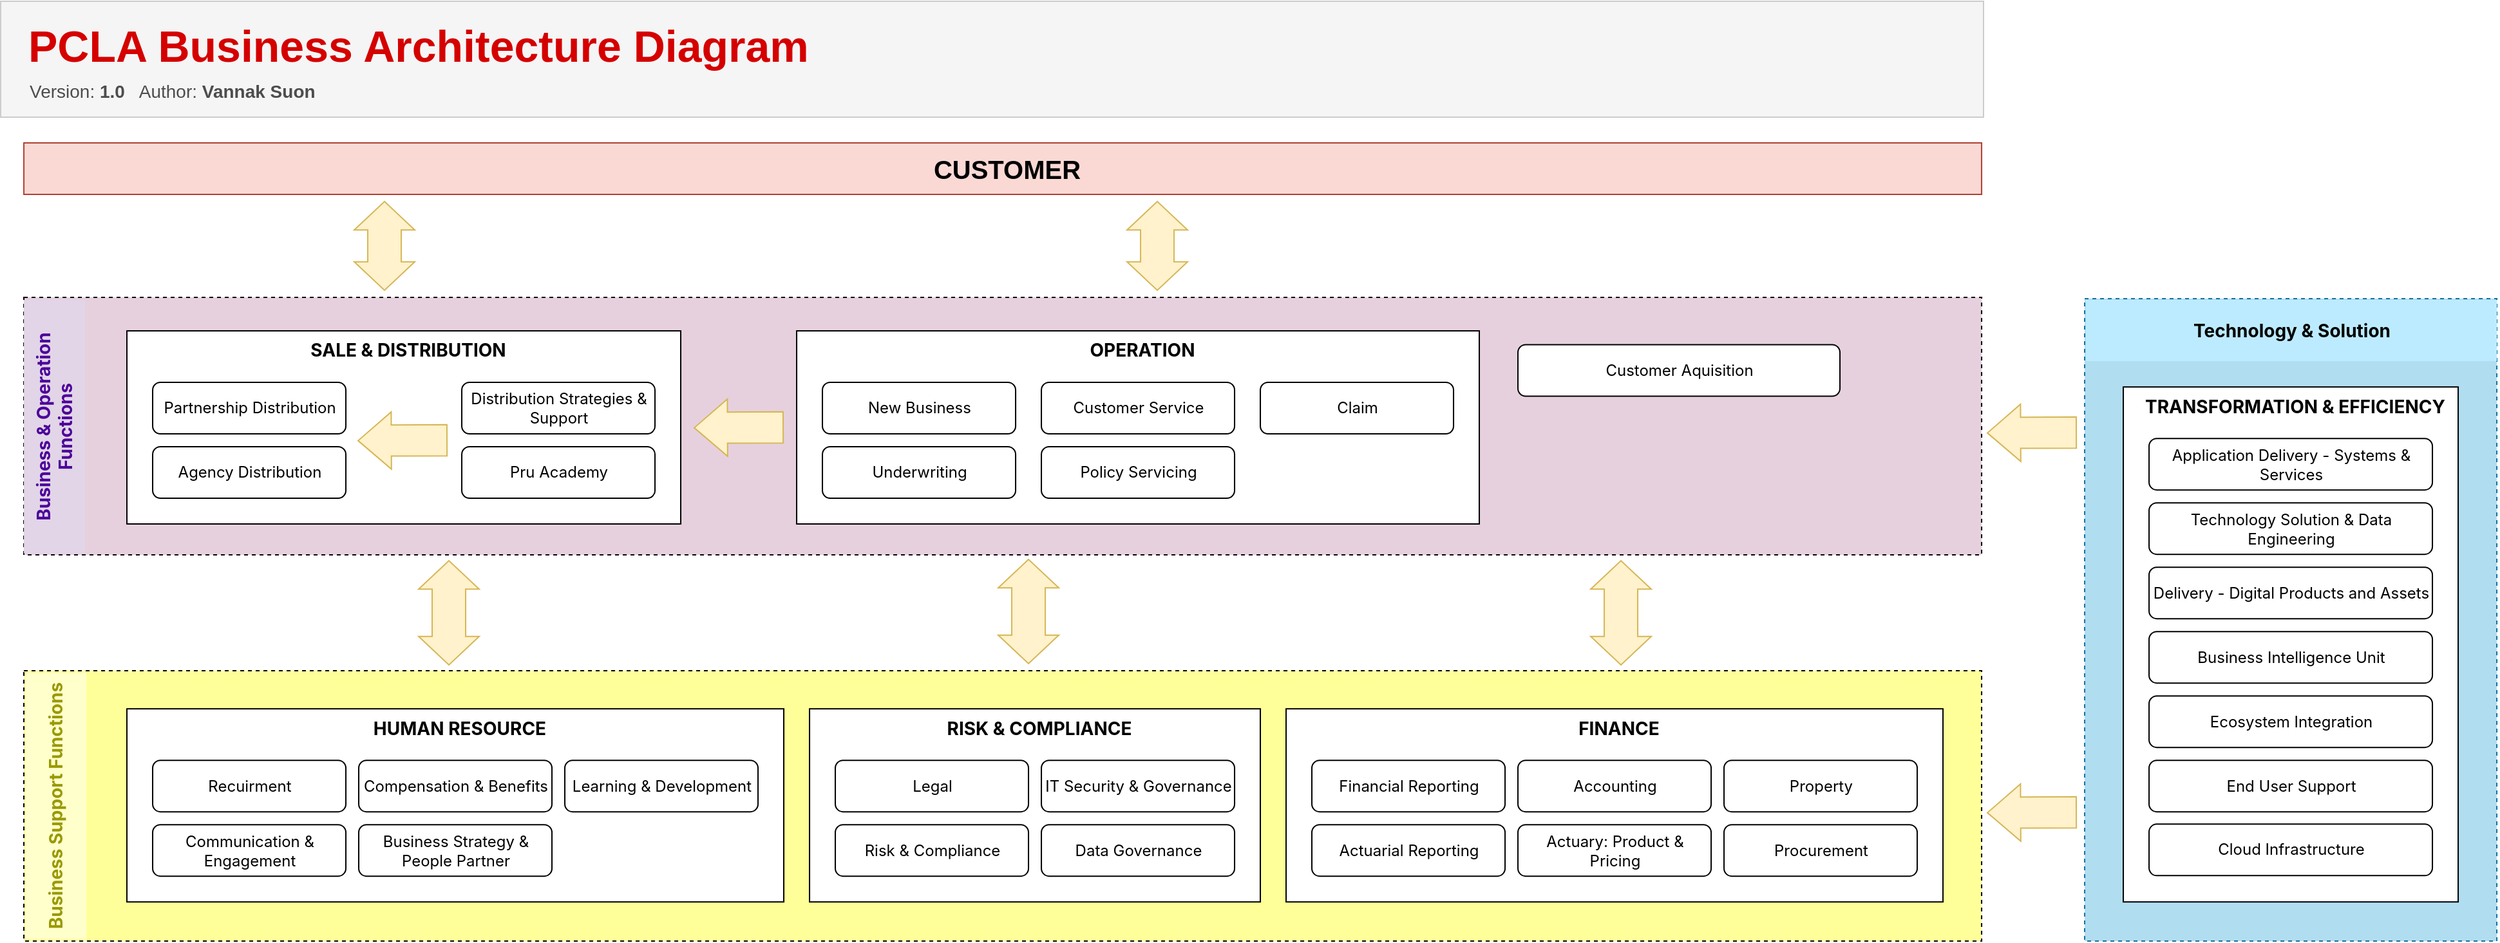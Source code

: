 <mxfile version="18.0.6" type="github" pages="3">
  <diagram id="I3lzoCXKx5in6-fqYpsn" name="Business Architecture">
    <mxGraphModel dx="3015" dy="1172" grid="1" gridSize="10" guides="1" tooltips="1" connect="1" arrows="1" fold="1" page="1" pageScale="1" pageWidth="827" pageHeight="1169" math="0" shadow="0">
      <root>
        <mxCell id="0" />
        <mxCell id="1" parent="0" />
        <mxCell id="joVhFSl8MI9ZFcXh8bBL-40" value="" style="rounded=0;whiteSpace=wrap;html=1;dashed=1;labelBackgroundColor=none;labelBorderColor=none;fontFamily=Inter;fontSource=https%3A%2F%2Ffonts.googleapis.com%2Fcss%3Ffamily%3DInter;fontSize=14;fillColor=#b1ddf0;strokeColor=#10739e;" parent="1" vertex="1">
          <mxGeometry x="798.53" y="241" width="320" height="499" as="geometry" />
        </mxCell>
        <mxCell id="joVhFSl8MI9ZFcXh8bBL-22" value="" style="rounded=0;whiteSpace=wrap;html=1;dashed=1;labelBackgroundColor=none;labelBorderColor=none;fontFamily=Inter;fontSource=https%3A%2F%2Ffonts.googleapis.com%2Fcss%3Ffamily%3DInter;fontSize=14;fontColor=#4C0099;fillColor=#E6D0DE;" parent="1" vertex="1">
          <mxGeometry x="-801.47" y="240" width="1520" height="200" as="geometry" />
        </mxCell>
        <mxCell id="joVhFSl8MI9ZFcXh8bBL-23" value="" style="rounded=0;whiteSpace=wrap;html=1;dashed=1;labelBackgroundColor=none;labelBorderColor=none;fontFamily=Inter;fontSource=https%3A%2F%2Ffonts.googleapis.com%2Fcss%3Ffamily%3DInter;fontSize=14;fontColor=#FFFFCC;fillColor=#FFFF99;" parent="1" vertex="1">
          <mxGeometry x="-801.47" y="530" width="1520" height="210" as="geometry" />
        </mxCell>
        <mxCell id="IhZ-F99rQEXR0p4jWtA1-1" value="&lt;span style=&quot;font-size: 14px&quot;&gt;OPERATION&lt;/span&gt;" style="rounded=0;whiteSpace=wrap;html=1;fontFamily=Inter;verticalAlign=top;align=center;spacingLeft=6;fontStyle=1;fontSize=14;fontSource=https%3A%2F%2Ffonts.googleapis.com%2Fcss%3Ffamily%3DInter;" parent="1" vertex="1">
          <mxGeometry x="-201.47" y="266" width="530" height="150" as="geometry" />
        </mxCell>
        <mxCell id="IhZ-F99rQEXR0p4jWtA1-2" value="Underwriting" style="rounded=1;whiteSpace=wrap;html=1;fontFamily=Inter;fontSource=https%3A%2F%2Ffonts.googleapis.com%2Fcss%3Ffamily%3DInter;" parent="1" vertex="1">
          <mxGeometry x="-181.47" y="356" width="150" height="40" as="geometry" />
        </mxCell>
        <mxCell id="IhZ-F99rQEXR0p4jWtA1-3" value="New Business" style="rounded=1;whiteSpace=wrap;html=1;fontFamily=Inter;fontSource=https%3A%2F%2Ffonts.googleapis.com%2Fcss%3Ffamily%3DInter;fontStyle=0;labelBackgroundColor=none;labelBorderColor=none;" parent="1" vertex="1">
          <mxGeometry x="-181.47" y="306" width="150" height="40" as="geometry" />
        </mxCell>
        <mxCell id="IhZ-F99rQEXR0p4jWtA1-5" value="Customer Service" style="rounded=1;whiteSpace=wrap;html=1;fontFamily=Inter;fontSource=https%3A%2F%2Ffonts.googleapis.com%2Fcss%3Ffamily%3DInter;" parent="1" vertex="1">
          <mxGeometry x="-11.47" y="306" width="150" height="40" as="geometry" />
        </mxCell>
        <mxCell id="IhZ-F99rQEXR0p4jWtA1-6" value="&lt;span style=&quot;font-size: 14px&quot;&gt;SALE &amp;amp; DISTRIBUTION&lt;/span&gt;" style="rounded=0;whiteSpace=wrap;html=1;fontFamily=Inter;verticalAlign=top;align=center;spacingLeft=6;fontStyle=1;fontSize=14;fontSource=https%3A%2F%2Ffonts.googleapis.com%2Fcss%3Ffamily%3DInter;" parent="1" vertex="1">
          <mxGeometry x="-721.47" y="266" width="430" height="150" as="geometry" />
        </mxCell>
        <mxCell id="IhZ-F99rQEXR0p4jWtA1-7" value="Partnership Distribution" style="rounded=1;whiteSpace=wrap;html=1;fontFamily=Inter;fontSource=https%3A%2F%2Ffonts.googleapis.com%2Fcss%3Ffamily%3DInter;fontStyle=0;labelBackgroundColor=none;labelBorderColor=none;" parent="1" vertex="1">
          <mxGeometry x="-701.47" y="306" width="150" height="40" as="geometry" />
        </mxCell>
        <mxCell id="IhZ-F99rQEXR0p4jWtA1-8" value="Agency Distribution" style="rounded=1;whiteSpace=wrap;html=1;fontFamily=Inter;fontSource=https%3A%2F%2Ffonts.googleapis.com%2Fcss%3Ffamily%3DInter;fontStyle=0;labelBackgroundColor=none;labelBorderColor=none;" parent="1" vertex="1">
          <mxGeometry x="-701.47" y="356" width="150" height="40" as="geometry" />
        </mxCell>
        <mxCell id="IhZ-F99rQEXR0p4jWtA1-9" value="Distribution Strategies &amp;amp; Support" style="rounded=1;whiteSpace=wrap;html=1;fontFamily=Inter;fontSource=https%3A%2F%2Ffonts.googleapis.com%2Fcss%3Ffamily%3DInter;fontStyle=0;labelBackgroundColor=none;labelBorderColor=none;" parent="1" vertex="1">
          <mxGeometry x="-461.47" y="306" width="150" height="40" as="geometry" />
        </mxCell>
        <mxCell id="IhZ-F99rQEXR0p4jWtA1-11" value="Pru Academy" style="rounded=1;whiteSpace=wrap;html=1;fontFamily=Inter;fontSource=https%3A%2F%2Ffonts.googleapis.com%2Fcss%3Ffamily%3DInter;fontStyle=0;labelBackgroundColor=none;labelBorderColor=none;" parent="1" vertex="1">
          <mxGeometry x="-461.47" y="356" width="150" height="40" as="geometry" />
        </mxCell>
        <mxCell id="IhZ-F99rQEXR0p4jWtA1-12" value="" style="shape=flexArrow;endArrow=classic;html=1;rounded=0;fontFamily=Inter;fontSource=https%3A%2F%2Ffonts.googleapis.com%2Fcss%3Ffamily%3DInter;fontSize=14;endWidth=19.31;endSize=8.262;width=24.138;fillColor=#fff2cc;strokeColor=#d6b656;" parent="1" edge="1">
          <mxGeometry width="50" height="50" relative="1" as="geometry">
            <mxPoint x="-472.47" y="351" as="sourcePoint" />
            <mxPoint x="-542.47" y="351.31" as="targetPoint" />
          </mxGeometry>
        </mxCell>
        <mxCell id="IhZ-F99rQEXR0p4jWtA1-14" value="" style="shape=flexArrow;endArrow=classic;html=1;rounded=0;fontFamily=Inter;fontSource=https%3A%2F%2Ffonts.googleapis.com%2Fcss%3Ffamily%3DInter;fontSize=14;endWidth=19.31;endSize=8.262;width=24.138;fillColor=#fff2cc;strokeColor=#d6b656;" parent="1" edge="1">
          <mxGeometry width="50" height="50" relative="1" as="geometry">
            <mxPoint x="-211.47" y="341" as="sourcePoint" />
            <mxPoint x="-281.47" y="341.31" as="targetPoint" />
          </mxGeometry>
        </mxCell>
        <mxCell id="IhZ-F99rQEXR0p4jWtA1-15" value="Policy Servicing" style="rounded=1;whiteSpace=wrap;html=1;fontFamily=Inter;fontSource=https%3A%2F%2Ffonts.googleapis.com%2Fcss%3Ffamily%3DInter;" parent="1" vertex="1">
          <mxGeometry x="-11.47" y="356" width="150" height="40" as="geometry" />
        </mxCell>
        <mxCell id="IhZ-F99rQEXR0p4jWtA1-17" value="Claim" style="rounded=1;whiteSpace=wrap;html=1;fontFamily=Inter;fontSource=https%3A%2F%2Ffonts.googleapis.com%2Fcss%3Ffamily%3DInter;" parent="1" vertex="1">
          <mxGeometry x="158.53" y="306" width="150" height="40" as="geometry" />
        </mxCell>
        <mxCell id="IhZ-F99rQEXR0p4jWtA1-30" value="RISK &amp;amp; COMPLIANCE" style="rounded=0;whiteSpace=wrap;html=1;fontFamily=Inter;verticalAlign=top;align=center;spacingLeft=6;fontStyle=1;fontSize=14;fontSource=https%3A%2F%2Ffonts.googleapis.com%2Fcss%3Ffamily%3DInter;" parent="1" vertex="1">
          <mxGeometry x="-191.47" y="559.59" width="350" height="150" as="geometry" />
        </mxCell>
        <mxCell id="IhZ-F99rQEXR0p4jWtA1-31" value="Legal" style="rounded=1;whiteSpace=wrap;html=1;fontFamily=Inter;fontSource=https%3A%2F%2Ffonts.googleapis.com%2Fcss%3Ffamily%3DInter;fontStyle=0;labelBackgroundColor=none;labelBorderColor=none;" parent="1" vertex="1">
          <mxGeometry x="-171.47" y="599.59" width="150" height="40" as="geometry" />
        </mxCell>
        <mxCell id="IhZ-F99rQEXR0p4jWtA1-32" value="Risk &amp;amp; Compliance" style="rounded=1;whiteSpace=wrap;html=1;fontFamily=Inter;fontSource=https%3A%2F%2Ffonts.googleapis.com%2Fcss%3Ffamily%3DInter;fontStyle=0;labelBackgroundColor=none;labelBorderColor=none;" parent="1" vertex="1">
          <mxGeometry x="-171.47" y="649.59" width="150" height="40" as="geometry" />
        </mxCell>
        <mxCell id="IhZ-F99rQEXR0p4jWtA1-34" value="IT Security &amp;amp; Governance" style="rounded=1;whiteSpace=wrap;html=1;fontFamily=Inter;fontSource=https%3A%2F%2Ffonts.googleapis.com%2Fcss%3Ffamily%3DInter;fontStyle=0;labelBackgroundColor=none;labelBorderColor=none;" parent="1" vertex="1">
          <mxGeometry x="-11.47" y="599.59" width="150" height="40" as="geometry" />
        </mxCell>
        <mxCell id="IhZ-F99rQEXR0p4jWtA1-35" value="Data Governance" style="rounded=1;whiteSpace=wrap;html=1;fontFamily=Inter;fontSource=https%3A%2F%2Ffonts.googleapis.com%2Fcss%3Ffamily%3DInter;fontStyle=0;labelBackgroundColor=none;labelBorderColor=none;" parent="1" vertex="1">
          <mxGeometry x="-11.47" y="649.59" width="150" height="40" as="geometry" />
        </mxCell>
        <mxCell id="joVhFSl8MI9ZFcXh8bBL-2" value="FINANCE" style="rounded=0;whiteSpace=wrap;html=1;fontFamily=Inter;verticalAlign=top;align=center;spacingLeft=6;fontStyle=1;fontSize=14;fontSource=https%3A%2F%2Ffonts.googleapis.com%2Fcss%3Ffamily%3DInter;" parent="1" vertex="1">
          <mxGeometry x="178.53" y="559.59" width="510" height="150" as="geometry" />
        </mxCell>
        <mxCell id="joVhFSl8MI9ZFcXh8bBL-3" value="Financial Reporting" style="rounded=1;whiteSpace=wrap;html=1;fontFamily=Inter;fontSource=https%3A%2F%2Ffonts.googleapis.com%2Fcss%3Ffamily%3DInter;fontStyle=0;labelBackgroundColor=none;labelBorderColor=none;" parent="1" vertex="1">
          <mxGeometry x="198.53" y="599.59" width="150" height="40" as="geometry" />
        </mxCell>
        <mxCell id="joVhFSl8MI9ZFcXh8bBL-4" value="Actuarial Reporting" style="rounded=1;whiteSpace=wrap;html=1;fontFamily=Inter;fontSource=https%3A%2F%2Ffonts.googleapis.com%2Fcss%3Ffamily%3DInter;fontStyle=0;labelBackgroundColor=none;labelBorderColor=none;" parent="1" vertex="1">
          <mxGeometry x="198.53" y="649.59" width="150" height="40" as="geometry" />
        </mxCell>
        <mxCell id="joVhFSl8MI9ZFcXh8bBL-5" value="Accounting" style="rounded=1;whiteSpace=wrap;html=1;fontFamily=Inter;fontSource=https%3A%2F%2Ffonts.googleapis.com%2Fcss%3Ffamily%3DInter;fontStyle=0;labelBackgroundColor=none;labelBorderColor=none;" parent="1" vertex="1">
          <mxGeometry x="358.53" y="599.59" width="150" height="40" as="geometry" />
        </mxCell>
        <mxCell id="joVhFSl8MI9ZFcXh8bBL-7" value="Actuary: Product &amp;amp; Pricing" style="rounded=1;whiteSpace=wrap;html=1;fontFamily=Inter;fontSource=https%3A%2F%2Ffonts.googleapis.com%2Fcss%3Ffamily%3DInter;fontStyle=0;labelBackgroundColor=none;labelBorderColor=none;" parent="1" vertex="1">
          <mxGeometry x="358.53" y="649.59" width="150" height="40" as="geometry" />
        </mxCell>
        <mxCell id="joVhFSl8MI9ZFcXh8bBL-9" value="" style="shape=flexArrow;endArrow=classic;startArrow=classic;html=1;rounded=0;fontFamily=Inter;fontSource=https%3A%2F%2Ffonts.googleapis.com%2Fcss%3Ffamily%3DInter;fontSize=14;fontColor=#4C0099;width=26;endSize=7.055;fillColor=#fff2cc;strokeColor=#d6b656;startSize=7.055;" parent="1" edge="1">
          <mxGeometry width="100" height="100" relative="1" as="geometry">
            <mxPoint x="-21.47" y="525" as="sourcePoint" />
            <mxPoint x="-21.47" y="443" as="targetPoint" />
          </mxGeometry>
        </mxCell>
        <mxCell id="joVhFSl8MI9ZFcXh8bBL-11" value="HUMAN RESOURCE" style="rounded=0;whiteSpace=wrap;html=1;fontFamily=Inter;verticalAlign=top;align=center;spacingLeft=6;fontStyle=1;fontSize=14;fontSource=https%3A%2F%2Ffonts.googleapis.com%2Fcss%3Ffamily%3DInter;" parent="1" vertex="1">
          <mxGeometry x="-721.47" y="559.59" width="510" height="150" as="geometry" />
        </mxCell>
        <mxCell id="joVhFSl8MI9ZFcXh8bBL-12" value="Recuirment" style="rounded=1;whiteSpace=wrap;html=1;fontFamily=Inter;fontSource=https%3A%2F%2Ffonts.googleapis.com%2Fcss%3Ffamily%3DInter;fontStyle=0;labelBackgroundColor=none;labelBorderColor=none;" parent="1" vertex="1">
          <mxGeometry x="-701.47" y="599.59" width="150" height="40" as="geometry" />
        </mxCell>
        <mxCell id="joVhFSl8MI9ZFcXh8bBL-13" value="Communication &amp;amp; Engagement" style="rounded=1;whiteSpace=wrap;html=1;fontFamily=Inter;fontSource=https%3A%2F%2Ffonts.googleapis.com%2Fcss%3Ffamily%3DInter;fontStyle=0;labelBackgroundColor=none;labelBorderColor=none;" parent="1" vertex="1">
          <mxGeometry x="-701.47" y="649.59" width="150" height="40" as="geometry" />
        </mxCell>
        <mxCell id="joVhFSl8MI9ZFcXh8bBL-14" value="Compensation &amp;amp; Benefits" style="rounded=1;whiteSpace=wrap;html=1;fontFamily=Inter;fontSource=https%3A%2F%2Ffonts.googleapis.com%2Fcss%3Ffamily%3DInter;fontStyle=0;labelBackgroundColor=none;labelBorderColor=none;" parent="1" vertex="1">
          <mxGeometry x="-541.47" y="599.59" width="150" height="40" as="geometry" />
        </mxCell>
        <mxCell id="joVhFSl8MI9ZFcXh8bBL-15" value="Business Strategy &amp;amp; People Partner" style="rounded=1;whiteSpace=wrap;html=1;fontFamily=Inter;fontSource=https%3A%2F%2Ffonts.googleapis.com%2Fcss%3Ffamily%3DInter;fontStyle=0;labelBackgroundColor=none;labelBorderColor=none;" parent="1" vertex="1">
          <mxGeometry x="-541.47" y="649.59" width="150" height="40" as="geometry" />
        </mxCell>
        <mxCell id="joVhFSl8MI9ZFcXh8bBL-16" value="Business &amp;amp; Operation Functions" style="text;html=1;strokeColor=none;fillColor=#e1d5e7;align=center;verticalAlign=middle;whiteSpace=wrap;rounded=0;dashed=1;labelBackgroundColor=none;labelBorderColor=none;fontFamily=Inter;fontSource=https%3A%2F%2Ffonts.googleapis.com%2Fcss%3Ffamily%3DInter;fontSize=14;fontStyle=1;rotation=-90;fontColor=#4C0099;spacingLeft=5;spacingRight=5;" parent="1" vertex="1">
          <mxGeometry x="-875.99" y="316.73" width="196.55" height="47.5" as="geometry" />
        </mxCell>
        <mxCell id="joVhFSl8MI9ZFcXh8bBL-17" value="Business Support Functions" style="text;html=1;strokeColor=none;fillColor=#FFFFCC;align=center;verticalAlign=middle;whiteSpace=wrap;rounded=0;dashed=1;labelBackgroundColor=none;labelBorderColor=none;fontFamily=Inter;fontSource=https%3A%2F%2Ffonts.googleapis.com%2Fcss%3Ffamily%3DInter;fontSize=14;fontStyle=1;rotation=-90;fontColor=#999900;spacingLeft=5;spacingRight=5;" parent="1" vertex="1">
          <mxGeometry x="-880" y="611.26" width="206.54" height="47.5" as="geometry" />
        </mxCell>
        <mxCell id="joVhFSl8MI9ZFcXh8bBL-18" value="Learning &amp;amp; Development" style="rounded=1;whiteSpace=wrap;html=1;fontFamily=Inter;fontSource=https%3A%2F%2Ffonts.googleapis.com%2Fcss%3Ffamily%3DInter;fontStyle=0;labelBackgroundColor=none;labelBorderColor=none;" parent="1" vertex="1">
          <mxGeometry x="-381.47" y="599.59" width="150" height="40" as="geometry" />
        </mxCell>
        <mxCell id="joVhFSl8MI9ZFcXh8bBL-19" value="Property" style="rounded=1;whiteSpace=wrap;html=1;fontFamily=Inter;fontSource=https%3A%2F%2Ffonts.googleapis.com%2Fcss%3Ffamily%3DInter;fontStyle=0;labelBackgroundColor=none;labelBorderColor=none;" parent="1" vertex="1">
          <mxGeometry x="518.53" y="599.59" width="150" height="40" as="geometry" />
        </mxCell>
        <mxCell id="joVhFSl8MI9ZFcXh8bBL-20" value="Procurement" style="rounded=1;whiteSpace=wrap;html=1;fontFamily=Inter;fontSource=https%3A%2F%2Ffonts.googleapis.com%2Fcss%3Ffamily%3DInter;fontStyle=0;labelBackgroundColor=none;labelBorderColor=none;" parent="1" vertex="1">
          <mxGeometry x="518.53" y="649.59" width="150" height="40" as="geometry" />
        </mxCell>
        <mxCell id="joVhFSl8MI9ZFcXh8bBL-21" value="&lt;span style=&quot;font-size: 20px;&quot;&gt;CUSTOMER&lt;/span&gt;" style="rounded=0;whiteSpace=wrap;html=1;fontFamily=Helvetica;verticalAlign=middle;align=center;spacingLeft=6;fontStyle=1;fontSize=20;fillColor=#fad9d5;strokeColor=#ae4132;" parent="1" vertex="1">
          <mxGeometry x="-801.47" y="120" width="1520" height="40" as="geometry" />
        </mxCell>
        <mxCell id="joVhFSl8MI9ZFcXh8bBL-24" value="" style="shape=flexArrow;endArrow=classic;startArrow=classic;html=1;rounded=0;fontFamily=Inter;fontSource=https%3A%2F%2Ffonts.googleapis.com%2Fcss%3Ffamily%3DInter;fontSize=14;fontColor=#4C0099;width=26;endSize=7.055;fillColor=#fff2cc;strokeColor=#d6b656;startSize=7.055;" parent="1" edge="1">
          <mxGeometry width="100" height="100" relative="1" as="geometry">
            <mxPoint x="-471.47" y="526" as="sourcePoint" />
            <mxPoint x="-471.47" y="444" as="targetPoint" />
          </mxGeometry>
        </mxCell>
        <mxCell id="joVhFSl8MI9ZFcXh8bBL-25" value="" style="shape=flexArrow;endArrow=classic;startArrow=classic;html=1;rounded=0;fontFamily=Inter;fontSource=https%3A%2F%2Ffonts.googleapis.com%2Fcss%3Ffamily%3DInter;fontSize=14;fontColor=#4C0099;width=26;endSize=7.055;fillColor=#fff2cc;strokeColor=#d6b656;startSize=7.055;" parent="1" edge="1">
          <mxGeometry width="100" height="100" relative="1" as="geometry">
            <mxPoint x="438.53" y="526" as="sourcePoint" />
            <mxPoint x="438.53" y="444" as="targetPoint" />
          </mxGeometry>
        </mxCell>
        <mxCell id="joVhFSl8MI9ZFcXh8bBL-26" value="" style="shape=flexArrow;endArrow=classic;startArrow=classic;html=1;rounded=0;fontFamily=Inter;fontSource=https%3A%2F%2Ffonts.googleapis.com%2Fcss%3Ffamily%3DInter;fontSize=14;fontColor=#4C0099;width=26;endSize=7.055;fillColor=#fff2cc;strokeColor=#d6b656;startSize=7.055;" parent="1" edge="1">
          <mxGeometry width="100" height="100" relative="1" as="geometry">
            <mxPoint x="-521.47" y="235" as="sourcePoint" />
            <mxPoint x="-521.47" y="165" as="targetPoint" />
          </mxGeometry>
        </mxCell>
        <mxCell id="joVhFSl8MI9ZFcXh8bBL-27" value="" style="shape=flexArrow;endArrow=classic;startArrow=classic;html=1;rounded=0;fontFamily=Inter;fontSource=https%3A%2F%2Ffonts.googleapis.com%2Fcss%3Ffamily%3DInter;fontSize=14;fontColor=#4C0099;width=26;endSize=7.055;fillColor=#fff2cc;strokeColor=#d6b656;startSize=7.055;" parent="1" edge="1">
          <mxGeometry width="100" height="100" relative="1" as="geometry">
            <mxPoint x="78.53" y="235" as="sourcePoint" />
            <mxPoint x="78.53" y="165" as="targetPoint" />
          </mxGeometry>
        </mxCell>
        <mxCell id="joVhFSl8MI9ZFcXh8bBL-28" value="&lt;span style=&quot;font-size: 14px&quot;&gt;TRANSFORMATION &amp;amp; EFFICIENCY&lt;/span&gt;" style="rounded=0;whiteSpace=wrap;html=1;fontFamily=Inter;verticalAlign=top;align=center;spacingLeft=6;fontStyle=1;fontSize=14;fontSource=https%3A%2F%2Ffonts.googleapis.com%2Fcss%3Ffamily%3DInter;" parent="1" vertex="1">
          <mxGeometry x="828.53" y="309.59" width="260" height="400" as="geometry" />
        </mxCell>
        <mxCell id="joVhFSl8MI9ZFcXh8bBL-29" value="Cloud Infrastructure" style="rounded=1;whiteSpace=wrap;html=1;fontFamily=Inter;fontSource=https%3A%2F%2Ffonts.googleapis.com%2Fcss%3Ffamily%3DInter;" parent="1" vertex="1">
          <mxGeometry x="848.53" y="649.18" width="220" height="40" as="geometry" />
        </mxCell>
        <mxCell id="joVhFSl8MI9ZFcXh8bBL-30" value="End User Support" style="rounded=1;whiteSpace=wrap;html=1;fontFamily=Inter;fontSource=https%3A%2F%2Ffonts.googleapis.com%2Fcss%3Ffamily%3DInter;" parent="1" vertex="1">
          <mxGeometry x="848.53" y="599.59" width="220" height="40" as="geometry" />
        </mxCell>
        <mxCell id="joVhFSl8MI9ZFcXh8bBL-31" value="Application Delivery - Systems &amp;amp; Services" style="rounded=1;whiteSpace=wrap;html=1;fontFamily=Inter;fontSource=https%3A%2F%2Ffonts.googleapis.com%2Fcss%3Ffamily%3DInter;" parent="1" vertex="1">
          <mxGeometry x="848.53" y="349.59" width="220" height="40" as="geometry" />
        </mxCell>
        <mxCell id="joVhFSl8MI9ZFcXh8bBL-33" value="Technology Solution &amp;amp; Data Engineering" style="rounded=1;whiteSpace=wrap;html=1;fontFamily=Inter;fontSource=https%3A%2F%2Ffonts.googleapis.com%2Fcss%3Ffamily%3DInter;" parent="1" vertex="1">
          <mxGeometry x="848.53" y="399.59" width="220" height="40" as="geometry" />
        </mxCell>
        <mxCell id="joVhFSl8MI9ZFcXh8bBL-34" value="Ecosystem Integration" style="rounded=1;whiteSpace=wrap;html=1;fontFamily=Inter;fontSource=https%3A%2F%2Ffonts.googleapis.com%2Fcss%3Ffamily%3DInter;" parent="1" vertex="1">
          <mxGeometry x="848.53" y="549.59" width="220" height="40" as="geometry" />
        </mxCell>
        <mxCell id="joVhFSl8MI9ZFcXh8bBL-35" value="Business Intelligence Unit" style="rounded=1;whiteSpace=wrap;html=1;fontFamily=Inter;fontSource=https%3A%2F%2Ffonts.googleapis.com%2Fcss%3Ffamily%3DInter;" parent="1" vertex="1">
          <mxGeometry x="848.53" y="499.59" width="220" height="40" as="geometry" />
        </mxCell>
        <mxCell id="joVhFSl8MI9ZFcXh8bBL-36" value="Delivery - Digital Products and Assets" style="rounded=1;whiteSpace=wrap;html=1;fontFamily=Inter;fontSource=https%3A%2F%2Ffonts.googleapis.com%2Fcss%3Ffamily%3DInter;" parent="1" vertex="1">
          <mxGeometry x="848.53" y="449.59" width="220" height="40" as="geometry" />
        </mxCell>
        <mxCell id="joVhFSl8MI9ZFcXh8bBL-37" value="Customer Aquisition" style="rounded=1;whiteSpace=wrap;html=1;fontFamily=Inter;fontSource=https%3A%2F%2Ffonts.googleapis.com%2Fcss%3Ffamily%3DInter;" parent="1" vertex="1">
          <mxGeometry x="358.53" y="276.73" width="250" height="40" as="geometry" />
        </mxCell>
        <mxCell id="joVhFSl8MI9ZFcXh8bBL-39" value="Technology &amp;amp; Solution" style="text;html=1;strokeColor=none;fillColor=#BCEBFF;align=center;verticalAlign=middle;whiteSpace=wrap;rounded=0;dashed=1;labelBackgroundColor=none;labelBorderColor=none;fontFamily=Inter;fontSource=https%3A%2F%2Ffonts.googleapis.com%2Fcss%3Ffamily%3DInter;fontSize=14;fontStyle=1;rotation=0;spacingLeft=5;spacingRight=5;" parent="1" vertex="1">
          <mxGeometry x="799.53" y="242" width="319" height="47.5" as="geometry" />
        </mxCell>
        <mxCell id="joVhFSl8MI9ZFcXh8bBL-41" value="" style="shape=flexArrow;endArrow=classic;html=1;rounded=0;fontFamily=Inter;fontSource=https%3A%2F%2Ffonts.googleapis.com%2Fcss%3Ffamily%3DInter;fontSize=14;endWidth=19.31;endSize=8.262;width=24.138;fillColor=#fff2cc;strokeColor=#d6b656;" parent="1" edge="1">
          <mxGeometry width="50" height="50" relative="1" as="geometry">
            <mxPoint x="792.53" y="345" as="sourcePoint" />
            <mxPoint x="722.53" y="345.31" as="targetPoint" />
          </mxGeometry>
        </mxCell>
        <mxCell id="joVhFSl8MI9ZFcXh8bBL-42" value="" style="shape=flexArrow;endArrow=classic;html=1;rounded=0;fontFamily=Inter;fontSource=https%3A%2F%2Ffonts.googleapis.com%2Fcss%3Ffamily%3DInter;fontSize=14;endWidth=19.31;endSize=8.262;width=24.138;fillColor=#fff2cc;strokeColor=#d6b656;" parent="1" edge="1">
          <mxGeometry width="50" height="50" relative="1" as="geometry">
            <mxPoint x="792.53" y="640" as="sourcePoint" />
            <mxPoint x="722.53" y="640.31" as="targetPoint" />
          </mxGeometry>
        </mxCell>
        <mxCell id="LpEJ04r9XFcQDrKGhBHU-1" value="" style="rounded=0;whiteSpace=wrap;html=1;shadow=0;sketch=0;fontFamily=Helvetica;fontSize=14;fillColor=#f5f5f5;fontColor=#333333;strokeColor=#CCCCCC;" vertex="1" parent="1">
          <mxGeometry x="-819.48" y="10" width="1539.48" height="90" as="geometry" />
        </mxCell>
        <mxCell id="LpEJ04r9XFcQDrKGhBHU-2" value="PCLA Business Architecture Diagram" style="text;html=1;strokeColor=none;fillColor=none;align=left;verticalAlign=middle;whiteSpace=wrap;rounded=0;fontSize=34;fontFamily=Helvetica;fontStyle=1;fontColor=#D50000;sketch=0;shadow=0;" vertex="1" parent="1">
          <mxGeometry x="-800.48" y="20" width="769.48" height="50" as="geometry" />
        </mxCell>
        <mxCell id="LpEJ04r9XFcQDrKGhBHU-3" value="Version: &lt;b&gt;1.0&lt;/b&gt;&lt;span style=&quot;white-space: pre;&quot;&gt;	&lt;/span&gt;&lt;span style=&quot;white-space: pre;&quot;&gt;	&lt;/span&gt;&lt;span style=&quot;white-space: pre;&quot;&gt;	&lt;/span&gt;Author: &lt;b&gt;Vannak Suon&lt;/b&gt;" style="text;html=1;strokeColor=none;fillColor=none;align=left;verticalAlign=middle;whiteSpace=wrap;rounded=0;fontSize=14;fontFamily=Helvetica;fontStyle=0;fontColor=#4D4D4D;sketch=0;shadow=0;" vertex="1" parent="1">
          <mxGeometry x="-799.48" y="70" width="769.48" height="20" as="geometry" />
        </mxCell>
      </root>
    </mxGraphModel>
  </diagram>
  <diagram name="Enterprise Architecture" id="T2dRqerPH2WT0VfCYdFs">
    <mxGraphModel dx="2858" dy="1089" grid="1" gridSize="10" guides="1" tooltips="1" connect="1" arrows="1" fold="1" page="1" pageScale="1" pageWidth="827" pageHeight="1169" math="0" shadow="0">
      <root>
        <mxCell id="KKGqycOkMeRsJXnEsVrt-0" />
        <mxCell id="KKGqycOkMeRsJXnEsVrt-1" parent="KKGqycOkMeRsJXnEsVrt-0" />
        <mxCell id="kFiXm6X60qzUMDx8Z_69-6" value="" style="rounded=0;whiteSpace=wrap;html=1;shadow=0;sketch=0;fontFamily=Helvetica;fontSize=14;fillColor=#f5f5f5;fontColor=#333333;strokeColor=#CCCCCC;" vertex="1" parent="KKGqycOkMeRsJXnEsVrt-1">
          <mxGeometry x="-819.48" y="10" width="1539.48" height="90" as="geometry" />
        </mxCell>
        <mxCell id="MnhJsnDO0eoFPCqQJyrO-21" value="" style="rounded=0;whiteSpace=wrap;html=1;dashed=1;labelBackgroundColor=none;labelBorderColor=none;fontFamily=Inter;fontSource=https%3A%2F%2Ffonts.googleapis.com%2Fcss%3Ffamily%3DInter;fontSize=14;fontColor=#333333;fillColor=#f5f5f5;strokeColor=#666666;" parent="KKGqycOkMeRsJXnEsVrt-1" vertex="1">
          <mxGeometry x="-799.48" y="500" width="1515.48" height="320" as="geometry" />
        </mxCell>
        <mxCell id="KKGqycOkMeRsJXnEsVrt-10" value="PruONE (ePoS)" style="rounded=1;whiteSpace=wrap;html=1;fontFamily=Inter;fontSource=https%3A%2F%2Ffonts.googleapis.com%2Fcss%3Ffamily%3DInter;fontStyle=0;labelBackgroundColor=none;labelBorderColor=none;fillColor=#ffcccc;strokeColor=#36393d;shadow=1;" parent="KKGqycOkMeRsJXnEsVrt-1" vertex="1">
          <mxGeometry x="-696.48" y="610" width="150" height="40" as="geometry" />
        </mxCell>
        <mxCell id="KKGqycOkMeRsJXnEsVrt-13" value="e-Recruitment" style="rounded=1;whiteSpace=wrap;html=1;fontFamily=Inter;fontSource=https%3A%2F%2Ffonts.googleapis.com%2Fcss%3Ffamily%3DInter;fontStyle=0;labelBackgroundColor=none;labelBorderColor=none;fillColor=#f5f5f5;strokeColor=#666666;fontColor=#333333;dashed=1;shadow=1;" parent="KKGqycOkMeRsJXnEsVrt-1" vertex="1">
          <mxGeometry x="-451" y="610" width="150" height="40" as="geometry" />
        </mxCell>
        <mxCell id="KKGqycOkMeRsJXnEsVrt-17" value="Automation Service (SMS/Email)" style="rounded=1;whiteSpace=wrap;html=1;fontFamily=Inter;fontSource=https%3A%2F%2Ffonts.googleapis.com%2Fcss%3Ffamily%3DInter;fontStyle=0;labelBackgroundColor=none;labelBorderColor=none;fillColor=#d5e8d4;strokeColor=#82b366;fontColor=#006600;shadow=1;" parent="KKGqycOkMeRsJXnEsVrt-1" vertex="1">
          <mxGeometry x="-696.48" y="660" width="150" height="40" as="geometry" />
        </mxCell>
        <mxCell id="KKGqycOkMeRsJXnEsVrt-18" value="Policy Admin System" style="rounded=1;whiteSpace=wrap;html=1;fontFamily=Inter;fontSource=https%3A%2F%2Ffonts.googleapis.com%2Fcss%3Ffamily%3DInter;fontStyle=0;labelBackgroundColor=none;labelBorderColor=none;fillColor=#d5e8d4;strokeColor=#82b366;fontColor=#006600;shadow=1;" parent="KKGqycOkMeRsJXnEsVrt-1" vertex="1">
          <mxGeometry x="-176.48" y="610" width="150" height="40" as="geometry" />
        </mxCell>
        <mxCell id="KKGqycOkMeRsJXnEsVrt-19" value="Automation Service (SMS/Email)" style="rounded=1;whiteSpace=wrap;html=1;fontFamily=Inter;fontSource=https%3A%2F%2Ffonts.googleapis.com%2Fcss%3Ffamily%3DInter;fontStyle=0;labelBackgroundColor=none;labelBorderColor=none;fillColor=#d5e8d4;strokeColor=#82b366;fontColor=#006600;shadow=1;" parent="KKGqycOkMeRsJXnEsVrt-1" vertex="1">
          <mxGeometry x="-6.48" y="710" width="150" height="40" as="geometry" />
        </mxCell>
        <mxCell id="KKGqycOkMeRsJXnEsVrt-20" value="PruCRM" style="rounded=1;whiteSpace=wrap;html=1;fontFamily=Inter;fontSource=https%3A%2F%2Ffonts.googleapis.com%2Fcss%3Ffamily%3DInter;fontStyle=0;labelBackgroundColor=none;labelBorderColor=none;fillColor=#d5e8d4;strokeColor=#82b366;fontColor=#006600;sketch=0;shadow=1;glass=0;" parent="KKGqycOkMeRsJXnEsVrt-1" vertex="1">
          <mxGeometry x="-6.48" y="660" width="150" height="40" as="geometry" />
        </mxCell>
        <mxCell id="KKGqycOkMeRsJXnEsVrt-21" value="PowerBI: Report / Dashboard / Dataset" style="rounded=1;whiteSpace=wrap;html=1;fontFamily=Inter;fontSource=https%3A%2F%2Ffonts.googleapis.com%2Fcss%3Ffamily%3DInter;fontStyle=0;labelBackgroundColor=none;labelBorderColor=none;fillColor=#b0e3e6;strokeColor=#0e8088;shadow=1;" parent="KKGqycOkMeRsJXnEsVrt-1" vertex="1">
          <mxGeometry x="-721" y="520" width="1050" height="30" as="geometry" />
        </mxCell>
        <mxCell id="KKGqycOkMeRsJXnEsVrt-22" value="Automation Service (STP/ePolicy-Kit)" style="rounded=1;whiteSpace=wrap;html=1;fontFamily=Inter;fontSource=https%3A%2F%2Ffonts.googleapis.com%2Fcss%3Ffamily%3DInter;fontStyle=0;labelBackgroundColor=none;labelBorderColor=none;fillColor=#d5e8d4;strokeColor=#82b366;fontColor=#006600;shadow=1;" parent="KKGqycOkMeRsJXnEsVrt-1" vertex="1">
          <mxGeometry x="-176.48" y="710" width="150" height="40" as="geometry" />
        </mxCell>
        <mxCell id="KKGqycOkMeRsJXnEsVrt-23" value="&lt;b&gt;PRU&lt;/b&gt;dna" style="rounded=1;whiteSpace=wrap;html=1;fontFamily=Inter;fontSource=https%3A%2F%2Ffonts.googleapis.com%2Fcss%3Ffamily%3DInter;fontStyle=0;labelBackgroundColor=none;labelBorderColor=none;fillColor=#d5e8d4;strokeColor=#82b366;fontColor=#006600;shadow=1;" parent="KKGqycOkMeRsJXnEsVrt-1" vertex="1">
          <mxGeometry x="-451" y="660" width="150" height="40" as="geometry" />
        </mxCell>
        <mxCell id="KKGqycOkMeRsJXnEsVrt-24" value="&lt;b&gt;PRU&lt;/b&gt;Expert" style="rounded=1;whiteSpace=wrap;html=1;fontFamily=Inter;fontSource=https%3A%2F%2Ffonts.googleapis.com%2Fcss%3Ffamily%3DInter;fontStyle=0;labelBackgroundColor=none;labelBorderColor=none;fillColor=#cce5ff;strokeColor=#36393d;shadow=1;" parent="KKGqycOkMeRsJXnEsVrt-1" vertex="1">
          <mxGeometry x="-451" y="710" width="150" height="40" as="geometry" />
        </mxCell>
        <mxCell id="KKGqycOkMeRsJXnEsVrt-25" value="O365 / SharePoint" style="rounded=1;whiteSpace=wrap;html=1;fontFamily=Inter;fontSource=https%3A%2F%2Ffonts.googleapis.com%2Fcss%3Ffamily%3DInter;fontStyle=0;labelBackgroundColor=none;labelBorderColor=none;fillColor=#b0e3e6;strokeColor=#0e8088;shadow=1;" parent="KKGqycOkMeRsJXnEsVrt-1" vertex="1">
          <mxGeometry x="-721" y="560" width="1050" height="30" as="geometry" />
        </mxCell>
        <mxCell id="MnhJsnDO0eoFPCqQJyrO-0" value="" style="rounded=0;whiteSpace=wrap;html=1;dashed=1;labelBackgroundColor=none;labelBorderColor=none;fontFamily=Inter;fontSource=https%3A%2F%2Ffonts.googleapis.com%2Fcss%3Ffamily%3DInter;fontSize=14;fontColor=#4C0099;fillColor=#E6D0DE;" parent="KKGqycOkMeRsJXnEsVrt-1" vertex="1">
          <mxGeometry x="-799.48" y="270" width="1155.48" height="200" as="geometry" />
        </mxCell>
        <mxCell id="MnhJsnDO0eoFPCqQJyrO-1" value="&lt;span style=&quot;font-size: 14px&quot;&gt;OPERATION&lt;/span&gt;" style="rounded=0;whiteSpace=wrap;html=1;fontFamily=Inter;verticalAlign=top;align=center;spacingLeft=6;fontStyle=1;fontSize=14;fontSource=https%3A%2F%2Ffonts.googleapis.com%2Fcss%3Ffamily%3DInter;" parent="KKGqycOkMeRsJXnEsVrt-1" vertex="1">
          <mxGeometry x="-199.48" y="296" width="530" height="150" as="geometry" />
        </mxCell>
        <mxCell id="MnhJsnDO0eoFPCqQJyrO-2" value="Underwriting" style="rounded=1;whiteSpace=wrap;html=1;fontFamily=Inter;fontSource=https%3A%2F%2Ffonts.googleapis.com%2Fcss%3Ffamily%3DInter;" parent="KKGqycOkMeRsJXnEsVrt-1" vertex="1">
          <mxGeometry x="-179.48" y="386" width="150" height="40" as="geometry" />
        </mxCell>
        <mxCell id="MnhJsnDO0eoFPCqQJyrO-3" value="New Business" style="rounded=1;whiteSpace=wrap;html=1;fontFamily=Inter;fontSource=https%3A%2F%2Ffonts.googleapis.com%2Fcss%3Ffamily%3DInter;fontStyle=0;labelBackgroundColor=none;labelBorderColor=none;" parent="KKGqycOkMeRsJXnEsVrt-1" vertex="1">
          <mxGeometry x="-179.48" y="336" width="150" height="40" as="geometry" />
        </mxCell>
        <mxCell id="MnhJsnDO0eoFPCqQJyrO-4" value="Customer Service" style="rounded=1;whiteSpace=wrap;html=1;fontFamily=Inter;fontSource=https%3A%2F%2Ffonts.googleapis.com%2Fcss%3Ffamily%3DInter;" parent="KKGqycOkMeRsJXnEsVrt-1" vertex="1">
          <mxGeometry x="-9.48" y="336" width="150" height="40" as="geometry" />
        </mxCell>
        <mxCell id="MnhJsnDO0eoFPCqQJyrO-5" value="&lt;span style=&quot;font-size: 14px&quot;&gt;SALE &amp;amp; DISTRIBUTION&lt;/span&gt;" style="rounded=0;whiteSpace=wrap;html=1;fontFamily=Inter;verticalAlign=top;align=center;spacingLeft=6;fontStyle=1;fontSize=14;fontSource=https%3A%2F%2Ffonts.googleapis.com%2Fcss%3Ffamily%3DInter;" parent="KKGqycOkMeRsJXnEsVrt-1" vertex="1">
          <mxGeometry x="-719.48" y="296" width="430" height="150" as="geometry" />
        </mxCell>
        <mxCell id="MnhJsnDO0eoFPCqQJyrO-6" value="Partnership Distribution" style="rounded=1;whiteSpace=wrap;html=1;fontFamily=Inter;fontSource=https%3A%2F%2Ffonts.googleapis.com%2Fcss%3Ffamily%3DInter;fontStyle=0;labelBackgroundColor=none;labelBorderColor=none;" parent="KKGqycOkMeRsJXnEsVrt-1" vertex="1">
          <mxGeometry x="-699.48" y="336" width="150" height="40" as="geometry" />
        </mxCell>
        <mxCell id="MnhJsnDO0eoFPCqQJyrO-7" value="Agency Distribution" style="rounded=1;whiteSpace=wrap;html=1;fontFamily=Inter;fontSource=https%3A%2F%2Ffonts.googleapis.com%2Fcss%3Ffamily%3DInter;fontStyle=0;labelBackgroundColor=none;labelBorderColor=none;" parent="KKGqycOkMeRsJXnEsVrt-1" vertex="1">
          <mxGeometry x="-699.48" y="386" width="150" height="40" as="geometry" />
        </mxCell>
        <mxCell id="MnhJsnDO0eoFPCqQJyrO-8" value="Distribution Strategies &amp;amp; Support" style="rounded=1;whiteSpace=wrap;html=1;fontFamily=Inter;fontSource=https%3A%2F%2Ffonts.googleapis.com%2Fcss%3Ffamily%3DInter;fontStyle=0;labelBackgroundColor=none;labelBorderColor=none;" parent="KKGqycOkMeRsJXnEsVrt-1" vertex="1">
          <mxGeometry x="-459.48" y="336" width="150" height="40" as="geometry" />
        </mxCell>
        <mxCell id="MnhJsnDO0eoFPCqQJyrO-9" value="Pru Academy" style="rounded=1;whiteSpace=wrap;html=1;fontFamily=Inter;fontSource=https%3A%2F%2Ffonts.googleapis.com%2Fcss%3Ffamily%3DInter;fontStyle=0;labelBackgroundColor=none;labelBorderColor=none;" parent="KKGqycOkMeRsJXnEsVrt-1" vertex="1">
          <mxGeometry x="-459.48" y="386" width="150" height="40" as="geometry" />
        </mxCell>
        <mxCell id="MnhJsnDO0eoFPCqQJyrO-10" value="" style="shape=flexArrow;endArrow=classic;html=1;rounded=0;fontFamily=Inter;fontSource=https%3A%2F%2Ffonts.googleapis.com%2Fcss%3Ffamily%3DInter;fontSize=14;endWidth=19.31;endSize=8.262;width=24.138;fillColor=#fff2cc;strokeColor=#d6b656;" parent="KKGqycOkMeRsJXnEsVrt-1" edge="1">
          <mxGeometry width="50" height="50" relative="1" as="geometry">
            <mxPoint x="-470.48" y="381" as="sourcePoint" />
            <mxPoint x="-540.48" y="381.31" as="targetPoint" />
          </mxGeometry>
        </mxCell>
        <mxCell id="MnhJsnDO0eoFPCqQJyrO-11" value="" style="shape=flexArrow;endArrow=classic;html=1;rounded=0;fontFamily=Inter;fontSource=https%3A%2F%2Ffonts.googleapis.com%2Fcss%3Ffamily%3DInter;fontSize=14;endWidth=19.31;endSize=8.262;width=24.138;fillColor=#fff2cc;strokeColor=#d6b656;" parent="KKGqycOkMeRsJXnEsVrt-1" edge="1">
          <mxGeometry width="50" height="50" relative="1" as="geometry">
            <mxPoint x="-209.48" y="371" as="sourcePoint" />
            <mxPoint x="-279.48" y="371.31" as="targetPoint" />
          </mxGeometry>
        </mxCell>
        <mxCell id="MnhJsnDO0eoFPCqQJyrO-12" value="Policy Servicing" style="rounded=1;whiteSpace=wrap;html=1;fontFamily=Inter;fontSource=https%3A%2F%2Ffonts.googleapis.com%2Fcss%3Ffamily%3DInter;" parent="KKGqycOkMeRsJXnEsVrt-1" vertex="1">
          <mxGeometry x="-9.48" y="386" width="150" height="40" as="geometry" />
        </mxCell>
        <mxCell id="MnhJsnDO0eoFPCqQJyrO-13" value="Claim" style="rounded=1;whiteSpace=wrap;html=1;fontFamily=Inter;fontSource=https%3A%2F%2Ffonts.googleapis.com%2Fcss%3Ffamily%3DInter;" parent="KKGqycOkMeRsJXnEsVrt-1" vertex="1">
          <mxGeometry x="160.52" y="336" width="150" height="40" as="geometry" />
        </mxCell>
        <mxCell id="MnhJsnDO0eoFPCqQJyrO-14" value="Business &amp;amp; Operation Functions" style="text;html=1;strokeColor=none;fillColor=#e1d5e7;align=center;verticalAlign=middle;whiteSpace=wrap;rounded=0;dashed=1;labelBackgroundColor=none;labelBorderColor=none;fontFamily=Inter;fontSource=https%3A%2F%2Ffonts.googleapis.com%2Fcss%3Ffamily%3DInter;fontSize=14;fontStyle=1;rotation=-90;fontColor=#4C0099;spacingLeft=5;spacingRight=5;" parent="KKGqycOkMeRsJXnEsVrt-1" vertex="1">
          <mxGeometry x="-874" y="346.73" width="196.55" height="47.5" as="geometry" />
        </mxCell>
        <mxCell id="MnhJsnDO0eoFPCqQJyrO-15" value="&lt;span style=&quot;font-size: 20px;&quot;&gt;CUSTOMER&lt;/span&gt;" style="rounded=0;whiteSpace=wrap;html=1;fontFamily=Helvetica;verticalAlign=middle;align=center;spacingLeft=6;fontStyle=1;fontSize=20;fillColor=#fad9d5;strokeColor=#ae4132;" parent="KKGqycOkMeRsJXnEsVrt-1" vertex="1">
          <mxGeometry x="-799.48" y="150" width="1520" height="40" as="geometry" />
        </mxCell>
        <mxCell id="MnhJsnDO0eoFPCqQJyrO-16" value="" style="shape=flexArrow;endArrow=classic;startArrow=classic;html=1;rounded=0;fontFamily=Inter;fontSource=https%3A%2F%2Ffonts.googleapis.com%2Fcss%3Ffamily%3DInter;fontSize=14;fontColor=#4C0099;width=26;endSize=7.055;fillColor=#fff2cc;strokeColor=#d6b656;startSize=7.055;" parent="KKGqycOkMeRsJXnEsVrt-1" edge="1">
          <mxGeometry width="100" height="100" relative="1" as="geometry">
            <mxPoint x="-519.48" y="265" as="sourcePoint" />
            <mxPoint x="-519.48" y="195" as="targetPoint" />
          </mxGeometry>
        </mxCell>
        <mxCell id="MnhJsnDO0eoFPCqQJyrO-17" value="" style="shape=flexArrow;endArrow=classic;startArrow=classic;html=1;rounded=0;fontFamily=Inter;fontSource=https%3A%2F%2Ffonts.googleapis.com%2Fcss%3Ffamily%3DInter;fontSize=14;fontColor=#4C0099;width=26;endSize=7.055;fillColor=#fff2cc;strokeColor=#d6b656;startSize=7.055;" parent="KKGqycOkMeRsJXnEsVrt-1" edge="1">
          <mxGeometry width="100" height="100" relative="1" as="geometry">
            <mxPoint x="80.52" y="265" as="sourcePoint" />
            <mxPoint x="80.52" y="195" as="targetPoint" />
          </mxGeometry>
        </mxCell>
        <mxCell id="MnhJsnDO0eoFPCqQJyrO-19" value="PA E-Form&lt;br&gt;PowerApp+SharePoint" style="rounded=1;whiteSpace=wrap;html=1;fontFamily=Inter;fontSource=https%3A%2F%2Ffonts.googleapis.com%2Fcss%3Ffamily%3DInter;fontStyle=0;labelBackgroundColor=none;labelBorderColor=none;fillColor=#d5e8d4;strokeColor=#82b366;fontColor=#006600;shadow=1;" parent="KKGqycOkMeRsJXnEsVrt-1" vertex="1">
          <mxGeometry x="-6.48" y="611" width="150" height="40" as="geometry" />
        </mxCell>
        <mxCell id="MnhJsnDO0eoFPCqQJyrO-20" value="System &amp;amp; Applications" style="text;html=1;align=center;verticalAlign=middle;whiteSpace=wrap;rounded=0;dashed=1;labelBackgroundColor=none;labelBorderColor=none;fontFamily=Inter;fontSource=https%3A%2F%2Ffonts.googleapis.com%2Fcss%3Ffamily%3DInter;fontSize=14;fontStyle=1;rotation=-90;spacingLeft=5;spacingRight=5;fillColor=#E6E6E6;strokeColor=none;" parent="KKGqycOkMeRsJXnEsVrt-1" vertex="1">
          <mxGeometry x="-934.36" y="636.43" width="317.3" height="47.5" as="geometry" />
        </mxCell>
        <mxCell id="MnhJsnDO0eoFPCqQJyrO-23" value="" style="shape=flexArrow;endArrow=classic;html=1;rounded=0;fontFamily=Inter;fontSource=https%3A%2F%2Ffonts.googleapis.com%2Fcss%3Ffamily%3DInter;fontSize=14;endWidth=22;endSize=8.77;width=30;fillColor=#CCCCCC;strokeColor=#36393d;dashed=1;" parent="KKGqycOkMeRsJXnEsVrt-1" edge="1">
          <mxGeometry width="50" height="50" relative="1" as="geometry">
            <mxPoint x="-382.52" y="510" as="sourcePoint" />
            <mxPoint x="-384" y="453.31" as="targetPoint" />
          </mxGeometry>
        </mxCell>
        <mxCell id="MnhJsnDO0eoFPCqQJyrO-24" value="" style="shape=flexArrow;endArrow=classic;html=1;rounded=0;fontFamily=Inter;fontSource=https%3A%2F%2Ffonts.googleapis.com%2Fcss%3Ffamily%3DInter;fontSize=14;endWidth=22;endSize=8.77;width=30;fillColor=#CCCCCC;strokeColor=#36393d;dashed=1;" parent="KKGqycOkMeRsJXnEsVrt-1" edge="1">
          <mxGeometry width="50" height="50" relative="1" as="geometry">
            <mxPoint x="67.48" y="508.69" as="sourcePoint" />
            <mxPoint x="66.0" y="452.0" as="targetPoint" />
          </mxGeometry>
        </mxCell>
        <mxCell id="MnhJsnDO0eoFPCqQJyrO-25" value="" style="shape=flexArrow;endArrow=classic;html=1;rounded=0;fontFamily=Inter;fontSource=https%3A%2F%2Ffonts.googleapis.com%2Fcss%3Ffamily%3DInter;fontSize=14;endWidth=22;endSize=8.77;width=30;fillColor=#CCCCCC;strokeColor=#36393d;dashed=1;" parent="KKGqycOkMeRsJXnEsVrt-1" edge="1">
          <mxGeometry width="50" height="50" relative="1" as="geometry">
            <mxPoint x="-112.52" y="508.69" as="sourcePoint" />
            <mxPoint x="-114" y="452" as="targetPoint" />
          </mxGeometry>
        </mxCell>
        <mxCell id="MnhJsnDO0eoFPCqQJyrO-26" value="" style="shape=flexArrow;endArrow=classic;html=1;rounded=0;fontFamily=Inter;fontSource=https%3A%2F%2Ffonts.googleapis.com%2Fcss%3Ffamily%3DInter;fontSize=14;endWidth=22;endSize=8.77;width=30;fillColor=#CCCCCC;strokeColor=#36393d;dashed=1;" parent="KKGqycOkMeRsJXnEsVrt-1" edge="1">
          <mxGeometry width="50" height="50" relative="1" as="geometry">
            <mxPoint x="-622.52" y="510" as="sourcePoint" />
            <mxPoint x="-624" y="453.31" as="targetPoint" />
          </mxGeometry>
        </mxCell>
        <mxCell id="MnhJsnDO0eoFPCqQJyrO-27" value="Pulse App" style="rounded=1;whiteSpace=wrap;html=1;fontFamily=Inter;fontSource=https%3A%2F%2Ffonts.googleapis.com%2Fcss%3Ffamily%3DInter;fontStyle=0;labelBackgroundColor=none;labelBorderColor=none;fillColor=#ffcccc;strokeColor=#36393d;shadow=1;" parent="KKGqycOkMeRsJXnEsVrt-1" vertex="1">
          <mxGeometry x="546" y="520" width="150" height="40" as="geometry" />
        </mxCell>
        <mxCell id="MnhJsnDO0eoFPCqQJyrO-28" value="DPAS" style="rounded=1;whiteSpace=wrap;html=1;fontFamily=Inter;fontSource=https%3A%2F%2Ffonts.googleapis.com%2Fcss%3Ffamily%3DInter;fontStyle=0;labelBackgroundColor=none;labelBorderColor=none;fillColor=#FFCCCC;strokeColor=#36393d;shadow=1;" parent="KKGqycOkMeRsJXnEsVrt-1" vertex="1">
          <mxGeometry x="546" y="570" width="150" height="40" as="geometry" />
        </mxCell>
        <mxCell id="MnhJsnDO0eoFPCqQJyrO-29" value="PruForce" style="rounded=1;whiteSpace=wrap;html=1;fontFamily=Inter;fontSource=https%3A%2F%2Ffonts.googleapis.com%2Fcss%3Ffamily%3DInter;fontStyle=0;labelBackgroundColor=none;labelBorderColor=none;fillColor=#f5f5f5;strokeColor=#666666;fontColor=#333333;dashed=1;shadow=1;" parent="KKGqycOkMeRsJXnEsVrt-1" vertex="1">
          <mxGeometry x="-451" y="760" width="150" height="40" as="geometry" />
        </mxCell>
        <mxCell id="MnhJsnDO0eoFPCqQJyrO-30" value="" style="shape=flexArrow;endArrow=classic;startArrow=classic;html=1;rounded=0;fontFamily=Inter;fontSource=https%3A%2F%2Ffonts.googleapis.com%2Fcss%3Ffamily%3DInter;fontSize=14;fontColor=#4C0099;width=26;endSize=7.055;fillColor=#fff2cc;strokeColor=#d6b656;startSize=7.055;" parent="KKGqycOkMeRsJXnEsVrt-1" edge="1">
          <mxGeometry width="100" height="100" relative="1" as="geometry">
            <mxPoint x="620.5" y="510" as="sourcePoint" />
            <mxPoint x="621" y="190" as="targetPoint" />
          </mxGeometry>
        </mxCell>
        <mxCell id="MnhJsnDO0eoFPCqQJyrO-31" value="OnePulse Kafka Topics" style="text;html=1;align=center;verticalAlign=middle;whiteSpace=wrap;rounded=0;dashed=1;labelBackgroundColor=none;labelBorderColor=none;fontFamily=Inter;fontSource=https%3A%2F%2Ffonts.googleapis.com%2Fcss%3Ffamily%3DInter;fontSize=14;fontStyle=1;rotation=-90;spacingLeft=5;spacingRight=5;fillColor=#FFCCCC;strokeColor=none;" parent="KKGqycOkMeRsJXnEsVrt-1" vertex="1">
          <mxGeometry x="351.75" y="636.75" width="316" height="47.5" as="geometry" />
        </mxCell>
        <mxCell id="MnhJsnDO0eoFPCqQJyrO-32" value="" style="shape=flexArrow;endArrow=classic;html=1;rounded=0;fontFamily=Inter;fontSource=https%3A%2F%2Ffonts.googleapis.com%2Fcss%3Ffamily%3DInter;fontSize=14;endWidth=22;endSize=8.77;width=30;fillColor=#CCCCCC;strokeColor=#36393d;dashed=1;" parent="KKGqycOkMeRsJXnEsVrt-1" edge="1">
          <mxGeometry width="50" height="50" relative="1" as="geometry">
            <mxPoint x="470" y="559" as="sourcePoint" />
            <mxPoint x="350" y="559" as="targetPoint" />
          </mxGeometry>
        </mxCell>
        <mxCell id="MnhJsnDO0eoFPCqQJyrO-33" value="Microsite" style="rounded=1;whiteSpace=wrap;html=1;fontFamily=Inter;fontSource=https%3A%2F%2Ffonts.googleapis.com%2Fcss%3Ffamily%3DInter;fontStyle=0;labelBackgroundColor=none;labelBorderColor=none;fillColor=#d5e8d4;strokeColor=#82b366;shadow=1;fontColor=#006600;" parent="KKGqycOkMeRsJXnEsVrt-1" vertex="1">
          <mxGeometry x="546" y="620" width="150" height="40" as="geometry" />
        </mxCell>
        <mxCell id="MnhJsnDO0eoFPCqQJyrO-34" value="Semi-Automated Workflow (SAWF)" style="rounded=1;whiteSpace=wrap;html=1;fontFamily=Inter;fontSource=https%3A%2F%2Ffonts.googleapis.com%2Fcss%3Ffamily%3DInter;fontStyle=0;labelBackgroundColor=none;labelBorderColor=none;fillColor=#d5e8d4;strokeColor=#82b366;fontColor=#006600;shadow=1;" parent="KKGqycOkMeRsJXnEsVrt-1" vertex="1">
          <mxGeometry x="-176.48" y="660" width="150" height="40" as="geometry" />
        </mxCell>
        <mxCell id="MetJd-90sVrNVzVsXYjA-0" value="" style="rounded=0;whiteSpace=wrap;html=1;dashed=1;labelBackgroundColor=none;labelBorderColor=none;fontFamily=Inter;fontSource=https%3A%2F%2Ffonts.googleapis.com%2Fcss%3Ffamily%3DInter;fontSize=14;fontColor=#FFFFCC;fillColor=#FFFF99;" parent="KKGqycOkMeRsJXnEsVrt-1" vertex="1">
          <mxGeometry x="-799.48" y="890" width="1520" height="210" as="geometry" />
        </mxCell>
        <mxCell id="MetJd-90sVrNVzVsXYjA-1" value="RISK &amp;amp; COMPLIANCE" style="rounded=0;whiteSpace=wrap;html=1;fontFamily=Inter;verticalAlign=top;align=center;spacingLeft=6;fontStyle=1;fontSize=14;fontSource=https%3A%2F%2Ffonts.googleapis.com%2Fcss%3Ffamily%3DInter;" parent="KKGqycOkMeRsJXnEsVrt-1" vertex="1">
          <mxGeometry x="-189.48" y="919.59" width="350" height="150" as="geometry" />
        </mxCell>
        <mxCell id="MetJd-90sVrNVzVsXYjA-2" value="Legal" style="rounded=1;whiteSpace=wrap;html=1;fontFamily=Inter;fontSource=https%3A%2F%2Ffonts.googleapis.com%2Fcss%3Ffamily%3DInter;fontStyle=0;labelBackgroundColor=none;labelBorderColor=none;" parent="KKGqycOkMeRsJXnEsVrt-1" vertex="1">
          <mxGeometry x="-169.48" y="959.59" width="150" height="40" as="geometry" />
        </mxCell>
        <mxCell id="MetJd-90sVrNVzVsXYjA-3" value="Risk &amp;amp; Compliance" style="rounded=1;whiteSpace=wrap;html=1;fontFamily=Inter;fontSource=https%3A%2F%2Ffonts.googleapis.com%2Fcss%3Ffamily%3DInter;fontStyle=0;labelBackgroundColor=none;labelBorderColor=none;" parent="KKGqycOkMeRsJXnEsVrt-1" vertex="1">
          <mxGeometry x="-169.48" y="1009.59" width="150" height="40" as="geometry" />
        </mxCell>
        <mxCell id="MetJd-90sVrNVzVsXYjA-4" value="IT Security &amp;amp; Governance" style="rounded=1;whiteSpace=wrap;html=1;fontFamily=Inter;fontSource=https%3A%2F%2Ffonts.googleapis.com%2Fcss%3Ffamily%3DInter;fontStyle=0;labelBackgroundColor=none;labelBorderColor=none;" parent="KKGqycOkMeRsJXnEsVrt-1" vertex="1">
          <mxGeometry x="-9.48" y="959.59" width="150" height="40" as="geometry" />
        </mxCell>
        <mxCell id="MetJd-90sVrNVzVsXYjA-5" value="Data Governance" style="rounded=1;whiteSpace=wrap;html=1;fontFamily=Inter;fontSource=https%3A%2F%2Ffonts.googleapis.com%2Fcss%3Ffamily%3DInter;fontStyle=0;labelBackgroundColor=none;labelBorderColor=none;" parent="KKGqycOkMeRsJXnEsVrt-1" vertex="1">
          <mxGeometry x="-9.48" y="1009.59" width="150" height="40" as="geometry" />
        </mxCell>
        <mxCell id="MetJd-90sVrNVzVsXYjA-6" value="FINANCE" style="rounded=0;whiteSpace=wrap;html=1;fontFamily=Inter;verticalAlign=top;align=center;spacingLeft=6;fontStyle=1;fontSize=14;fontSource=https%3A%2F%2Ffonts.googleapis.com%2Fcss%3Ffamily%3DInter;" parent="KKGqycOkMeRsJXnEsVrt-1" vertex="1">
          <mxGeometry x="180.52" y="919.59" width="510" height="150" as="geometry" />
        </mxCell>
        <mxCell id="MetJd-90sVrNVzVsXYjA-7" value="Financial Reporting" style="rounded=1;whiteSpace=wrap;html=1;fontFamily=Inter;fontSource=https%3A%2F%2Ffonts.googleapis.com%2Fcss%3Ffamily%3DInter;fontStyle=0;labelBackgroundColor=none;labelBorderColor=none;" parent="KKGqycOkMeRsJXnEsVrt-1" vertex="1">
          <mxGeometry x="200.52" y="959.59" width="150" height="40" as="geometry" />
        </mxCell>
        <mxCell id="MetJd-90sVrNVzVsXYjA-8" value="Actuarial Reporting" style="rounded=1;whiteSpace=wrap;html=1;fontFamily=Inter;fontSource=https%3A%2F%2Ffonts.googleapis.com%2Fcss%3Ffamily%3DInter;fontStyle=0;labelBackgroundColor=none;labelBorderColor=none;" parent="KKGqycOkMeRsJXnEsVrt-1" vertex="1">
          <mxGeometry x="200.52" y="1009.59" width="150" height="40" as="geometry" />
        </mxCell>
        <mxCell id="MetJd-90sVrNVzVsXYjA-9" value="Accounting" style="rounded=1;whiteSpace=wrap;html=1;fontFamily=Inter;fontSource=https%3A%2F%2Ffonts.googleapis.com%2Fcss%3Ffamily%3DInter;fontStyle=0;labelBackgroundColor=none;labelBorderColor=none;" parent="KKGqycOkMeRsJXnEsVrt-1" vertex="1">
          <mxGeometry x="360.52" y="959.59" width="150" height="40" as="geometry" />
        </mxCell>
        <mxCell id="MetJd-90sVrNVzVsXYjA-10" value="Actuary: Product &amp;amp; Pricing" style="rounded=1;whiteSpace=wrap;html=1;fontFamily=Inter;fontSource=https%3A%2F%2Ffonts.googleapis.com%2Fcss%3Ffamily%3DInter;fontStyle=0;labelBackgroundColor=none;labelBorderColor=none;" parent="KKGqycOkMeRsJXnEsVrt-1" vertex="1">
          <mxGeometry x="360.52" y="1009.59" width="150" height="40" as="geometry" />
        </mxCell>
        <mxCell id="MetJd-90sVrNVzVsXYjA-11" value="HUMAN RESOURCE" style="rounded=0;whiteSpace=wrap;html=1;fontFamily=Inter;verticalAlign=top;align=center;spacingLeft=6;fontStyle=1;fontSize=14;fontSource=https%3A%2F%2Ffonts.googleapis.com%2Fcss%3Ffamily%3DInter;" parent="KKGqycOkMeRsJXnEsVrt-1" vertex="1">
          <mxGeometry x="-719.48" y="919.59" width="510" height="150" as="geometry" />
        </mxCell>
        <mxCell id="MetJd-90sVrNVzVsXYjA-12" value="Recuirment" style="rounded=1;whiteSpace=wrap;html=1;fontFamily=Inter;fontSource=https%3A%2F%2Ffonts.googleapis.com%2Fcss%3Ffamily%3DInter;fontStyle=0;labelBackgroundColor=none;labelBorderColor=none;" parent="KKGqycOkMeRsJXnEsVrt-1" vertex="1">
          <mxGeometry x="-699.48" y="959.59" width="150" height="40" as="geometry" />
        </mxCell>
        <mxCell id="MetJd-90sVrNVzVsXYjA-13" value="Communication &amp;amp; Engagement" style="rounded=1;whiteSpace=wrap;html=1;fontFamily=Inter;fontSource=https%3A%2F%2Ffonts.googleapis.com%2Fcss%3Ffamily%3DInter;fontStyle=0;labelBackgroundColor=none;labelBorderColor=none;" parent="KKGqycOkMeRsJXnEsVrt-1" vertex="1">
          <mxGeometry x="-699.48" y="1009.59" width="150" height="40" as="geometry" />
        </mxCell>
        <mxCell id="MetJd-90sVrNVzVsXYjA-14" value="Compensation &amp;amp; Benefits" style="rounded=1;whiteSpace=wrap;html=1;fontFamily=Inter;fontSource=https%3A%2F%2Ffonts.googleapis.com%2Fcss%3Ffamily%3DInter;fontStyle=0;labelBackgroundColor=none;labelBorderColor=none;" parent="KKGqycOkMeRsJXnEsVrt-1" vertex="1">
          <mxGeometry x="-539.48" y="959.59" width="150" height="40" as="geometry" />
        </mxCell>
        <mxCell id="MetJd-90sVrNVzVsXYjA-15" value="Business Strategy &amp;amp; People Partner" style="rounded=1;whiteSpace=wrap;html=1;fontFamily=Inter;fontSource=https%3A%2F%2Ffonts.googleapis.com%2Fcss%3Ffamily%3DInter;fontStyle=0;labelBackgroundColor=none;labelBorderColor=none;" parent="KKGqycOkMeRsJXnEsVrt-1" vertex="1">
          <mxGeometry x="-539.48" y="1009.59" width="150" height="40" as="geometry" />
        </mxCell>
        <mxCell id="MetJd-90sVrNVzVsXYjA-16" value="Business Support Functions" style="text;html=1;strokeColor=none;fillColor=#FFFFCC;align=center;verticalAlign=middle;whiteSpace=wrap;rounded=0;dashed=1;labelBackgroundColor=none;labelBorderColor=none;fontFamily=Inter;fontSource=https%3A%2F%2Ffonts.googleapis.com%2Fcss%3Ffamily%3DInter;fontSize=14;fontStyle=1;rotation=-90;fontColor=#999900;spacingLeft=5;spacingRight=5;" parent="KKGqycOkMeRsJXnEsVrt-1" vertex="1">
          <mxGeometry x="-878.01" y="971.26" width="206.54" height="47.5" as="geometry" />
        </mxCell>
        <mxCell id="MetJd-90sVrNVzVsXYjA-17" value="Learning &amp;amp; Development" style="rounded=1;whiteSpace=wrap;html=1;fontFamily=Inter;fontSource=https%3A%2F%2Ffonts.googleapis.com%2Fcss%3Ffamily%3DInter;fontStyle=0;labelBackgroundColor=none;labelBorderColor=none;" parent="KKGqycOkMeRsJXnEsVrt-1" vertex="1">
          <mxGeometry x="-379.48" y="959.59" width="150" height="40" as="geometry" />
        </mxCell>
        <mxCell id="MetJd-90sVrNVzVsXYjA-18" value="Property" style="rounded=1;whiteSpace=wrap;html=1;fontFamily=Inter;fontSource=https%3A%2F%2Ffonts.googleapis.com%2Fcss%3Ffamily%3DInter;fontStyle=0;labelBackgroundColor=none;labelBorderColor=none;" parent="KKGqycOkMeRsJXnEsVrt-1" vertex="1">
          <mxGeometry x="520.52" y="959.59" width="150" height="40" as="geometry" />
        </mxCell>
        <mxCell id="MetJd-90sVrNVzVsXYjA-19" value="Procurement" style="rounded=1;whiteSpace=wrap;html=1;fontFamily=Inter;fontSource=https%3A%2F%2Ffonts.googleapis.com%2Fcss%3Ffamily%3DInter;fontStyle=0;labelBackgroundColor=none;labelBorderColor=none;" parent="KKGqycOkMeRsJXnEsVrt-1" vertex="1">
          <mxGeometry x="520.52" y="1009.59" width="150" height="40" as="geometry" />
        </mxCell>
        <mxCell id="MetJd-90sVrNVzVsXYjA-20" value="" style="rounded=0;whiteSpace=wrap;html=1;dashed=1;labelBackgroundColor=none;labelBorderColor=none;fontFamily=Inter;fontSource=https%3A%2F%2Ffonts.googleapis.com%2Fcss%3Ffamily%3DInter;fontSize=14;fontColor=#333333;fillColor=#f5f5f5;strokeColor=#666666;" parent="KKGqycOkMeRsJXnEsVrt-1" vertex="1">
          <mxGeometry x="-799.48" y="1130" width="1515.48" height="270" as="geometry" />
        </mxCell>
        <mxCell id="MetJd-90sVrNVzVsXYjA-24" value="Policy Admin System" style="rounded=1;whiteSpace=wrap;html=1;fontFamily=Inter;fontSource=https%3A%2F%2Ffonts.googleapis.com%2Fcss%3Ffamily%3DInter;fontStyle=0;labelBackgroundColor=none;labelBorderColor=none;fillColor=#d5e8d4;strokeColor=#82b366;fontColor=#006600;shadow=1;" parent="KKGqycOkMeRsJXnEsVrt-1" vertex="1">
          <mxGeometry x="-176.48" y="1240" width="150" height="40" as="geometry" />
        </mxCell>
        <mxCell id="MetJd-90sVrNVzVsXYjA-25" value="Automation Service (SMS/Email)" style="rounded=1;whiteSpace=wrap;html=1;fontFamily=Inter;fontSource=https%3A%2F%2Ffonts.googleapis.com%2Fcss%3Ffamily%3DInter;fontStyle=0;labelBackgroundColor=none;labelBorderColor=none;fillColor=#d5e8d4;strokeColor=#82b366;fontColor=#006600;shadow=1;" parent="KKGqycOkMeRsJXnEsVrt-1" vertex="1">
          <mxGeometry x="-6.48" y="1340" width="150" height="40" as="geometry" />
        </mxCell>
        <mxCell id="MetJd-90sVrNVzVsXYjA-26" value="IAM Pru" style="rounded=1;whiteSpace=wrap;html=1;fontFamily=Inter;fontSource=https%3A%2F%2Ffonts.googleapis.com%2Fcss%3Ffamily%3DInter;fontStyle=0;labelBackgroundColor=none;labelBorderColor=none;fillColor=#ffcccc;strokeColor=#36393d;fontColor=default;shadow=1;" parent="KKGqycOkMeRsJXnEsVrt-1" vertex="1">
          <mxGeometry x="-6.48" y="1290" width="150" height="40" as="geometry" />
        </mxCell>
        <mxCell id="MetJd-90sVrNVzVsXYjA-27" value="PowerBI: Report / Dashboard / Dataset" style="rounded=1;whiteSpace=wrap;html=1;fontFamily=Inter;fontSource=https%3A%2F%2Ffonts.googleapis.com%2Fcss%3Ffamily%3DInter;fontStyle=0;labelBackgroundColor=none;labelBorderColor=none;fillColor=#b0e3e6;strokeColor=#0e8088;shadow=1;" parent="KKGqycOkMeRsJXnEsVrt-1" vertex="1">
          <mxGeometry x="-194" y="1150" width="884.52" height="30" as="geometry" />
        </mxCell>
        <mxCell id="MetJd-90sVrNVzVsXYjA-28" value="Automation Service (STP/ePolicy-Kit)" style="rounded=1;whiteSpace=wrap;html=1;fontFamily=Inter;fontSource=https%3A%2F%2Ffonts.googleapis.com%2Fcss%3Ffamily%3DInter;fontStyle=0;labelBackgroundColor=none;labelBorderColor=none;fillColor=#d5e8d4;strokeColor=#82b366;fontColor=#006600;shadow=1;" parent="KKGqycOkMeRsJXnEsVrt-1" vertex="1">
          <mxGeometry x="-176.48" y="1340" width="150" height="40" as="geometry" />
        </mxCell>
        <mxCell id="MetJd-90sVrNVzVsXYjA-31" value="O365 / SharePoint" style="rounded=1;whiteSpace=wrap;html=1;fontFamily=Inter;fontSource=https%3A%2F%2Ffonts.googleapis.com%2Fcss%3Ffamily%3DInter;fontStyle=0;labelBackgroundColor=none;labelBorderColor=none;fillColor=#b0e3e6;strokeColor=#0e8088;shadow=1;" parent="KKGqycOkMeRsJXnEsVrt-1" vertex="1">
          <mxGeometry x="-724" y="1190" width="1414.52" height="30" as="geometry" />
        </mxCell>
        <mxCell id="MetJd-90sVrNVzVsXYjA-32" value="PA E-Form&lt;br&gt;PowerApp+SharePoint" style="rounded=1;whiteSpace=wrap;html=1;fontFamily=Inter;fontSource=https%3A%2F%2Ffonts.googleapis.com%2Fcss%3Ffamily%3DInter;fontStyle=0;labelBackgroundColor=none;labelBorderColor=none;fillColor=#d5e8d4;strokeColor=#82b366;fontColor=#006600;shadow=1;" parent="KKGqycOkMeRsJXnEsVrt-1" vertex="1">
          <mxGeometry x="-6.48" y="1240" width="150" height="40" as="geometry" />
        </mxCell>
        <mxCell id="MetJd-90sVrNVzVsXYjA-33" value="System &amp;amp; Applications" style="text;html=1;align=center;verticalAlign=middle;whiteSpace=wrap;rounded=0;dashed=1;labelBackgroundColor=none;labelBorderColor=none;fontFamily=Inter;fontSource=https%3A%2F%2Ffonts.googleapis.com%2Fcss%3Ffamily%3DInter;fontSize=14;fontStyle=1;rotation=-90;spacingLeft=5;spacingRight=5;fillColor=#E6E6E6;strokeColor=none;" parent="KKGqycOkMeRsJXnEsVrt-1" vertex="1">
          <mxGeometry x="-909.47" y="1241.53" width="267.5" height="47.5" as="geometry" />
        </mxCell>
        <mxCell id="MetJd-90sVrNVzVsXYjA-40" value="FISERV" style="rounded=1;whiteSpace=wrap;html=1;fontFamily=Inter;fontSource=https%3A%2F%2Ffonts.googleapis.com%2Fcss%3Ffamily%3DInter;fontStyle=0;labelBackgroundColor=none;labelBorderColor=none;fillColor=#ffcccc;strokeColor=#36393d;fontColor=default;shadow=1;" parent="KKGqycOkMeRsJXnEsVrt-1" vertex="1">
          <mxGeometry x="-176.48" y="1290" width="150" height="40" as="geometry" />
        </mxCell>
        <mxCell id="MetJd-90sVrNVzVsXYjA-41" value="" style="shape=flexArrow;endArrow=classic;html=1;rounded=0;fontFamily=Inter;fontSource=https%3A%2F%2Ffonts.googleapis.com%2Fcss%3Ffamily%3DInter;fontSize=14;endWidth=22;endSize=8.77;width=30;fillColor=#CCCCCC;strokeColor=#36393d;dashed=1;" parent="KKGqycOkMeRsJXnEsVrt-1" edge="1">
          <mxGeometry width="50" height="50" relative="1" as="geometry">
            <mxPoint x="-463.74" y="1136.69" as="sourcePoint" />
            <mxPoint x="-465.22" y="1080" as="targetPoint" />
          </mxGeometry>
        </mxCell>
        <mxCell id="MetJd-90sVrNVzVsXYjA-42" value="myHR (WorkDay)" style="rounded=1;whiteSpace=wrap;html=1;fontFamily=Inter;fontSource=https%3A%2F%2Ffonts.googleapis.com%2Fcss%3Ffamily%3DInter;fontStyle=0;labelBackgroundColor=none;labelBorderColor=none;fillColor=#ffcccc;strokeColor=#36393d;shadow=1;" parent="KKGqycOkMeRsJXnEsVrt-1" vertex="1">
          <mxGeometry x="-696.48" y="1240" width="150" height="40" as="geometry" />
        </mxCell>
        <mxCell id="MetJd-90sVrNVzVsXYjA-43" value="Cadena - HR Payroll System" style="rounded=1;whiteSpace=wrap;html=1;fontFamily=Inter;fontSource=https%3A%2F%2Ffonts.googleapis.com%2Fcss%3Ffamily%3DInter;fontStyle=0;labelBackgroundColor=none;labelBorderColor=none;fillColor=#cce5ff;strokeColor=#36393d;shadow=1;" parent="KKGqycOkMeRsJXnEsVrt-1" vertex="1">
          <mxGeometry x="-536.48" y="1240" width="150" height="40" as="geometry" />
        </mxCell>
        <mxCell id="MetJd-90sVrNVzVsXYjA-44" value="&lt;span&gt;Prophet&lt;br&gt;&lt;/span&gt;" style="rounded=1;whiteSpace=wrap;html=1;fontFamily=Inter;fontSource=https%3A%2F%2Ffonts.googleapis.com%2Fcss%3Ffamily%3DInter;fontStyle=0;labelBackgroundColor=none;labelBorderColor=none;fillColor=#cce5ff;strokeColor=#36393d;shadow=1;" parent="KKGqycOkMeRsJXnEsVrt-1" vertex="1">
          <mxGeometry x="360.52" y="1290" width="150" height="40" as="geometry" />
        </mxCell>
        <mxCell id="MetJd-90sVrNVzVsXYjA-45" value="&lt;span&gt;SUNGL&lt;br&gt;&lt;/span&gt;" style="rounded=1;whiteSpace=wrap;html=1;fontFamily=Inter;fontSource=https%3A%2F%2Ffonts.googleapis.com%2Fcss%3Ffamily%3DInter;fontStyle=0;labelBackgroundColor=none;labelBorderColor=none;fillColor=#cce5ff;strokeColor=#36393d;shadow=1;" parent="KKGqycOkMeRsJXnEsVrt-1" vertex="1">
          <mxGeometry x="360.52" y="1240" width="150" height="40" as="geometry" />
        </mxCell>
        <mxCell id="MetJd-90sVrNVzVsXYjA-46" value="&lt;span&gt;Coupa Risk Assess&lt;br&gt;&lt;/span&gt;" style="rounded=1;whiteSpace=wrap;html=1;fontFamily=Inter;fontSource=https%3A%2F%2Ffonts.googleapis.com%2Fcss%3Ffamily%3DInter;fontStyle=0;labelBackgroundColor=none;labelBorderColor=none;fillColor=#ffcccc;strokeColor=#36393d;shadow=1;" parent="KKGqycOkMeRsJXnEsVrt-1" vertex="1">
          <mxGeometry x="520.52" y="1240" width="150" height="40" as="geometry" />
        </mxCell>
        <mxCell id="MetJd-90sVrNVzVsXYjA-47" value="&lt;span&gt;Acumatica&lt;br&gt;&lt;/span&gt;" style="rounded=1;whiteSpace=wrap;html=1;fontFamily=Inter;fontSource=https%3A%2F%2Ffonts.googleapis.com%2Fcss%3Ffamily%3DInter;fontStyle=0;labelBackgroundColor=none;labelBorderColor=none;fillColor=#ffcccc;strokeColor=#36393d;shadow=1;" parent="KKGqycOkMeRsJXnEsVrt-1" vertex="1">
          <mxGeometry x="360.52" y="1340" width="150" height="40" as="geometry" />
        </mxCell>
        <mxCell id="MetJd-90sVrNVzVsXYjA-48" value="&lt;span&gt;PCA MI/KPI Reporting&lt;br&gt;&lt;/span&gt;" style="rounded=1;whiteSpace=wrap;html=1;fontFamily=Inter;fontSource=https%3A%2F%2Ffonts.googleapis.com%2Fcss%3Ffamily%3DInter;fontStyle=0;labelBackgroundColor=none;labelBorderColor=none;fillColor=#d5e8d4;strokeColor=#82b366;shadow=1;fontColor=#006600;" parent="KKGqycOkMeRsJXnEsVrt-1" vertex="1">
          <mxGeometry x="200.52" y="1240" width="150" height="40" as="geometry" />
        </mxCell>
        <mxCell id="gZFJq9-op53E9x2PI7HC-0" value="eAPS" style="rounded=1;whiteSpace=wrap;html=1;fontFamily=Inter;fontSource=https%3A%2F%2Ffonts.googleapis.com%2Fcss%3Ffamily%3DInter;fontStyle=0;labelBackgroundColor=none;labelBorderColor=none;fillColor=#d5e8d4;strokeColor=#82b366;shadow=1;fontColor=#006600;" parent="KKGqycOkMeRsJXnEsVrt-1" vertex="1">
          <mxGeometry x="546" y="670" width="150" height="40" as="geometry" />
        </mxCell>
        <mxCell id="gZFJq9-op53E9x2PI7HC-1" value="Distribution Portal" style="rounded=1;whiteSpace=wrap;html=1;fontFamily=Inter;fontSource=https%3A%2F%2Ffonts.googleapis.com%2Fcss%3Ffamily%3DInter;fontStyle=0;labelBackgroundColor=none;labelBorderColor=none;fillColor=#d5e8d4;strokeColor=#82b366;fontColor=#006600;shadow=1;" parent="KKGqycOkMeRsJXnEsVrt-1" vertex="1">
          <mxGeometry x="-696.48" y="710" width="150" height="40" as="geometry" />
        </mxCell>
        <mxCell id="gZFJq9-op53E9x2PI7HC-2" value="PCLAServices" style="rounded=1;whiteSpace=wrap;html=1;fontFamily=Inter;fontSource=https%3A%2F%2Ffonts.googleapis.com%2Fcss%3Ffamily%3DInter;fontStyle=0;labelBackgroundColor=none;labelBorderColor=none;fillColor=#d5e8d4;strokeColor=#82b366;shadow=1;fontColor=#006600;" parent="KKGqycOkMeRsJXnEsVrt-1" vertex="1">
          <mxGeometry x="546" y="720" width="150" height="40" as="geometry" />
        </mxCell>
        <mxCell id="gZFJq9-op53E9x2PI7HC-3" value="Prudential Website" style="rounded=1;whiteSpace=wrap;html=1;fontFamily=Inter;fontSource=https%3A%2F%2Ffonts.googleapis.com%2Fcss%3Ffamily%3DInter;fontStyle=0;labelBackgroundColor=none;labelBorderColor=none;fillColor=#d5e8d4;strokeColor=#82b366;fontColor=#006600;shadow=1;" parent="KKGqycOkMeRsJXnEsVrt-1" vertex="1">
          <mxGeometry x="-696.48" y="760" width="150" height="40" as="geometry" />
        </mxCell>
        <mxCell id="kFiXm6X60qzUMDx8Z_69-0" value="PCLA Enterprise Architecture Diagram" style="text;html=1;strokeColor=none;fillColor=none;align=left;verticalAlign=middle;whiteSpace=wrap;rounded=0;fontSize=34;fontFamily=Helvetica;fontStyle=1;fontColor=#D50000;sketch=0;shadow=0;" vertex="1" parent="KKGqycOkMeRsJXnEsVrt-1">
          <mxGeometry x="-800.48" y="20" width="769.48" height="50" as="geometry" />
        </mxCell>
        <mxCell id="kFiXm6X60qzUMDx8Z_69-4" value="Version: &lt;b&gt;1.0&lt;/b&gt;&lt;span style=&quot;white-space: pre;&quot;&gt;	&lt;/span&gt;&lt;span style=&quot;white-space: pre;&quot;&gt;	&lt;/span&gt;&lt;span style=&quot;white-space: pre;&quot;&gt;	&lt;/span&gt;Author: &lt;b&gt;Vannak Suon&lt;/b&gt;" style="text;html=1;strokeColor=none;fillColor=none;align=left;verticalAlign=middle;whiteSpace=wrap;rounded=0;fontSize=14;fontFamily=Helvetica;fontStyle=0;fontColor=#4D4D4D;sketch=0;shadow=0;" vertex="1" parent="KKGqycOkMeRsJXnEsVrt-1">
          <mxGeometry x="-799.48" y="70" width="769.48" height="20" as="geometry" />
        </mxCell>
      </root>
    </mxGraphModel>
  </diagram>
  <diagram id="C3BL0AAN0VKol4_dss1b" name="PCLA Capabilities Mapping">
    <mxGraphModel dx="2249" dy="739" grid="1" gridSize="10" guides="1" tooltips="1" connect="1" arrows="1" fold="1" page="1" pageScale="1" pageWidth="827" pageHeight="1169" math="0" shadow="0">
      <root>
        <mxCell id="0" />
        <mxCell id="1" parent="0" />
        <mxCell id="JP-1suK7QW4_6E5fCLCh-34" value="DevOps Engineer" style="whiteSpace=wrap;html=1;verticalAlign=top;fontStyle=1;fontFamily=Poppins;fontSource=https%3A%2F%2Ffonts.googleapis.com%2Fcss%3Ffamily%3DPoppins;fontColor=#990000;fontSize=20;" vertex="1" parent="1">
          <mxGeometry x="640" y="20" width="220" height="250" as="geometry" />
        </mxCell>
        <mxCell id="JP-1suK7QW4_6E5fCLCh-16" value="Data Scientist" style="whiteSpace=wrap;html=1;verticalAlign=top;fontStyle=1;fontFamily=Poppins;fontSource=https%3A%2F%2Ffonts.googleapis.com%2Fcss%3Ffamily%3DPoppins;fontColor=#990000;fontSize=20;" vertex="1" parent="1">
          <mxGeometry x="-800" y="20" width="220" height="300" as="geometry" />
        </mxCell>
        <mxCell id="JP-1suK7QW4_6E5fCLCh-13" value="Data Engineer" style="whiteSpace=wrap;html=1;verticalAlign=top;fontStyle=1;fontFamily=Poppins;fontSource=https%3A%2F%2Ffonts.googleapis.com%2Fcss%3Ffamily%3DPoppins;fontColor=#990000;fontSize=20;" vertex="1" parent="1">
          <mxGeometry x="-320" y="20" width="220" height="200" as="geometry" />
        </mxCell>
        <mxCell id="JP-1suK7QW4_6E5fCLCh-14" value="Front-End Developer" style="whiteSpace=wrap;html=1;verticalAlign=top;fontStyle=1;fontFamily=Poppins;fontSource=https%3A%2F%2Ffonts.googleapis.com%2Fcss%3Ffamily%3DPoppins;fontColor=#990000;fontSize=20;" vertex="1" parent="1">
          <mxGeometry x="160" y="20" width="220" height="250" as="geometry" />
        </mxCell>
        <mxCell id="JP-1suK7QW4_6E5fCLCh-15" value="Back-End Developer" style="whiteSpace=wrap;html=1;verticalAlign=top;fontStyle=1;fontFamily=Poppins;fontSource=https%3A%2F%2Ffonts.googleapis.com%2Fcss%3Ffamily%3DPoppins;fontColor=#990000;fontSize=20;" vertex="1" parent="1">
          <mxGeometry x="400" y="20" width="220" height="300" as="geometry" />
        </mxCell>
        <mxCell id="JP-1suK7QW4_6E5fCLCh-12" value="Solution Analyst" style="whiteSpace=wrap;html=1;verticalAlign=top;fontStyle=1;fontFamily=Poppins;fontSource=https%3A%2F%2Ffonts.googleapis.com%2Fcss%3Ffamily%3DPoppins;fontColor=#990000;fontSize=20;" vertex="1" parent="1">
          <mxGeometry x="-560" y="20" width="220" height="350" as="geometry" />
        </mxCell>
        <mxCell id="gK_ERNJTbto_oaj90uAH-1" value="Application Code &amp;amp; Security" style="rounded=1;whiteSpace=wrap;html=1;fontFamily=Inter;fontSource=https%3A%2F%2Ffonts.googleapis.com%2Fcss%3Ffamily%3DInter;fontStyle=0;labelBackgroundColor=none;labelBorderColor=none;shadow=1;fillColor=#f5f5f5;fontColor=#333333;strokeColor=#666666;" vertex="1" parent="1">
          <mxGeometry x="180" y="60" width="180" height="40" as="geometry" />
        </mxCell>
        <mxCell id="gK_ERNJTbto_oaj90uAH-2" value="Artificial Intelligence" style="rounded=1;whiteSpace=wrap;html=1;fontFamily=Inter;fontSource=https%3A%2F%2Ffonts.googleapis.com%2Fcss%3Ffamily%3DInter;fontStyle=0;labelBackgroundColor=none;labelBorderColor=none;shadow=1;fillColor=#f5f5f5;fontColor=#333333;strokeColor=#666666;" vertex="1" parent="1">
          <mxGeometry x="-780" y="60" width="180" height="40" as="geometry" />
        </mxCell>
        <mxCell id="gK_ERNJTbto_oaj90uAH-4" value="Cloud Security" style="rounded=1;whiteSpace=wrap;html=1;fontFamily=Inter;fontSource=https%3A%2F%2Ffonts.googleapis.com%2Fcss%3Ffamily%3DInter;fontStyle=0;labelBackgroundColor=none;labelBorderColor=none;shadow=1;fillColor=#f5f5f5;fontColor=#333333;strokeColor=#666666;" vertex="1" parent="1">
          <mxGeometry x="660" y="160" width="180" height="40" as="geometry" />
        </mxCell>
        <mxCell id="gK_ERNJTbto_oaj90uAH-6" value="Cloud Enablement &amp;amp; Continuous Integration" style="rounded=1;whiteSpace=wrap;html=1;fontFamily=Inter;fontSource=https%3A%2F%2Ffonts.googleapis.com%2Fcss%3Ffamily%3DInter;fontStyle=0;labelBackgroundColor=none;labelBorderColor=none;shadow=1;fillColor=#f5f5f5;fontColor=#333333;strokeColor=#666666;" vertex="1" parent="1">
          <mxGeometry x="660" y="110" width="180" height="40" as="geometry" />
        </mxCell>
        <mxCell id="gK_ERNJTbto_oaj90uAH-7" value="DevOps" style="rounded=1;whiteSpace=wrap;html=1;fontFamily=Inter;fontSource=https%3A%2F%2Ffonts.googleapis.com%2Fcss%3Ffamily%3DInter;fontStyle=0;labelBackgroundColor=none;labelBorderColor=none;shadow=1;fillColor=#f5f5f5;fontColor=#333333;strokeColor=#666666;" vertex="1" parent="1">
          <mxGeometry x="660" y="60" width="180" height="40" as="geometry" />
        </mxCell>
        <mxCell id="gK_ERNJTbto_oaj90uAH-8" value="Data Protection" style="rounded=1;whiteSpace=wrap;html=1;fontFamily=Inter;fontSource=https%3A%2F%2Ffonts.googleapis.com%2Fcss%3Ffamily%3DInter;fontStyle=0;labelBackgroundColor=none;labelBorderColor=none;shadow=1;fillColor=#f5f5f5;fontColor=#333333;strokeColor=#666666;" vertex="1" parent="1">
          <mxGeometry x="420" y="160" width="180" height="40" as="geometry" />
        </mxCell>
        <mxCell id="gK_ERNJTbto_oaj90uAH-10" value="Digital Architecture Standards" style="rounded=1;whiteSpace=wrap;html=1;fontFamily=Inter;fontSource=https%3A%2F%2Ffonts.googleapis.com%2Fcss%3Ffamily%3DInter;fontStyle=0;labelBackgroundColor=none;labelBorderColor=none;shadow=1;fillColor=#f5f5f5;fontColor=#333333;strokeColor=#666666;" vertex="1" parent="1">
          <mxGeometry x="280" y="540" width="150" height="40" as="geometry" />
        </mxCell>
        <mxCell id="gK_ERNJTbto_oaj90uAH-11" value="Digital Integration &amp;amp; APIs" style="rounded=1;whiteSpace=wrap;html=1;fontFamily=Inter;fontSource=https%3A%2F%2Ffonts.googleapis.com%2Fcss%3Ffamily%3DInter;fontStyle=0;labelBackgroundColor=none;labelBorderColor=none;shadow=1;fillColor=#f5f5f5;fontColor=#333333;strokeColor=#666666;" vertex="1" parent="1">
          <mxGeometry x="290" y="630" width="150" height="40" as="geometry" />
        </mxCell>
        <mxCell id="gK_ERNJTbto_oaj90uAH-13" value="Infrastructure Management" style="rounded=1;whiteSpace=wrap;html=1;fontFamily=Inter;fontSource=https%3A%2F%2Ffonts.googleapis.com%2Fcss%3Ffamily%3DInter;fontStyle=0;labelBackgroundColor=none;labelBorderColor=none;shadow=1;fillColor=#f5f5f5;fontColor=#333333;strokeColor=#666666;" vertex="1" parent="1">
          <mxGeometry x="660" y="210" width="180" height="40" as="geometry" />
        </mxCell>
        <mxCell id="gK_ERNJTbto_oaj90uAH-14" value="Legacy Integration" style="rounded=1;whiteSpace=wrap;html=1;fontFamily=Inter;fontSource=https%3A%2F%2Ffonts.googleapis.com%2Fcss%3Ffamily%3DInter;fontStyle=0;labelBackgroundColor=none;labelBorderColor=none;shadow=1;fillColor=#f5f5f5;fontColor=#333333;strokeColor=#666666;" vertex="1" parent="1">
          <mxGeometry x="420" y="110" width="180" height="40" as="geometry" />
        </mxCell>
        <mxCell id="JP-1suK7QW4_6E5fCLCh-1" value="Requirement Gathering &amp;amp; Analysis" style="rounded=1;whiteSpace=wrap;html=1;fontFamily=Inter;fontSource=https%3A%2F%2Ffonts.googleapis.com%2Fcss%3Ffamily%3DInter;fontStyle=0;labelBackgroundColor=none;labelBorderColor=none;shadow=1;fillColor=#f5f5f5;fontColor=#333333;strokeColor=#666666;" vertex="1" parent="1">
          <mxGeometry x="-540" y="60" width="180" height="40" as="geometry" />
        </mxCell>
        <mxCell id="JP-1suK7QW4_6E5fCLCh-2" value="Mobile Development" style="rounded=1;whiteSpace=wrap;html=1;fontFamily=Inter;fontSource=https%3A%2F%2Ffonts.googleapis.com%2Fcss%3Ffamily%3DInter;fontStyle=0;labelBackgroundColor=none;labelBorderColor=none;shadow=1;fillColor=#f5f5f5;fontColor=#333333;strokeColor=#666666;" vertex="1" parent="1">
          <mxGeometry x="180" y="110" width="180" height="40" as="geometry" />
        </mxCell>
        <mxCell id="JP-1suK7QW4_6E5fCLCh-3" value="Data Analytics" style="rounded=1;whiteSpace=wrap;html=1;fontFamily=Inter;fontSource=https%3A%2F%2Ffonts.googleapis.com%2Fcss%3Ffamily%3DInter;fontStyle=0;labelBackgroundColor=none;labelBorderColor=none;shadow=1;fillColor=#f5f5f5;fontColor=#333333;strokeColor=#666666;" vertex="1" parent="1">
          <mxGeometry x="-780" y="260" width="180" height="40" as="geometry" />
        </mxCell>
        <mxCell id="JP-1suK7QW4_6E5fCLCh-4" value="Data Engineering" style="rounded=1;whiteSpace=wrap;html=1;fontFamily=Inter;fontSource=https%3A%2F%2Ffonts.googleapis.com%2Fcss%3Ffamily%3DInter;fontStyle=0;labelBackgroundColor=none;labelBorderColor=none;shadow=1;fillColor=#f5f5f5;fontColor=#333333;strokeColor=#666666;" vertex="1" parent="1">
          <mxGeometry x="-300" y="60" width="180" height="40" as="geometry" />
        </mxCell>
        <mxCell id="JP-1suK7QW4_6E5fCLCh-6" value="Data Science" style="rounded=1;whiteSpace=wrap;html=1;fontFamily=Inter;fontSource=https%3A%2F%2Ffonts.googleapis.com%2Fcss%3Ffamily%3DInter;fontStyle=0;labelBackgroundColor=none;labelBorderColor=none;shadow=1;fillColor=#f5f5f5;fontColor=#333333;strokeColor=#666666;" vertex="1" parent="1">
          <mxGeometry x="-780" y="110" width="180" height="40" as="geometry" />
        </mxCell>
        <mxCell id="JP-1suK7QW4_6E5fCLCh-7" value="Machine Learning" style="rounded=1;whiteSpace=wrap;html=1;fontFamily=Inter;fontSource=https%3A%2F%2Ffonts.googleapis.com%2Fcss%3Ffamily%3DInter;fontStyle=0;labelBackgroundColor=none;labelBorderColor=none;shadow=1;fillColor=#f5f5f5;fontColor=#333333;strokeColor=#666666;" vertex="1" parent="1">
          <mxGeometry x="-780" y="210" width="180" height="40" as="geometry" />
        </mxCell>
        <mxCell id="JP-1suK7QW4_6E5fCLCh-8" value="Predictive Model &amp;amp; Analytics" style="rounded=1;whiteSpace=wrap;html=1;fontFamily=Inter;fontSource=https%3A%2F%2Ffonts.googleapis.com%2Fcss%3Ffamily%3DInter;fontStyle=0;labelBackgroundColor=none;labelBorderColor=none;shadow=1;fillColor=#f5f5f5;fontColor=#333333;strokeColor=#666666;" vertex="1" parent="1">
          <mxGeometry x="-780" y="160" width="180" height="40" as="geometry" />
        </mxCell>
        <mxCell id="JP-1suK7QW4_6E5fCLCh-9" value="Data Visualization" style="rounded=1;whiteSpace=wrap;html=1;fontFamily=Inter;fontSource=https%3A%2F%2Ffonts.googleapis.com%2Fcss%3Ffamily%3DInter;fontStyle=0;labelBackgroundColor=none;labelBorderColor=none;shadow=1;fillColor=#f5f5f5;fontColor=#333333;strokeColor=#666666;" vertex="1" parent="1">
          <mxGeometry x="-300" y="160" width="180" height="40" as="geometry" />
        </mxCell>
        <mxCell id="JP-1suK7QW4_6E5fCLCh-10" value="Process Design &amp;amp; Modelling" style="rounded=1;whiteSpace=wrap;html=1;fontFamily=Inter;fontSource=https%3A%2F%2Ffonts.googleapis.com%2Fcss%3Ffamily%3DInter;fontStyle=0;labelBackgroundColor=none;labelBorderColor=none;shadow=1;fillColor=#f5f5f5;fontColor=#333333;strokeColor=#666666;" vertex="1" parent="1">
          <mxGeometry x="-540" y="110" width="180" height="40" as="geometry" />
        </mxCell>
        <mxCell id="JP-1suK7QW4_6E5fCLCh-11" value="Solution Design" style="rounded=1;whiteSpace=wrap;html=1;fontFamily=Inter;fontSource=https%3A%2F%2Ffonts.googleapis.com%2Fcss%3Ffamily%3DInter;fontStyle=0;labelBackgroundColor=none;labelBorderColor=none;shadow=1;fillColor=#f5f5f5;fontColor=#333333;strokeColor=#666666;" vertex="1" parent="1">
          <mxGeometry x="-540" y="160" width="180" height="40" as="geometry" />
        </mxCell>
        <mxCell id="JP-1suK7QW4_6E5fCLCh-22" value="Database Design" style="rounded=1;whiteSpace=wrap;html=1;fontFamily=Inter;fontSource=https%3A%2F%2Ffonts.googleapis.com%2Fcss%3Ffamily%3DInter;fontStyle=0;labelBackgroundColor=none;labelBorderColor=none;shadow=1;fillColor=#f5f5f5;fontColor=#333333;strokeColor=#666666;" vertex="1" parent="1">
          <mxGeometry x="-540" y="210" width="180" height="40" as="geometry" />
        </mxCell>
        <mxCell id="JP-1suK7QW4_6E5fCLCh-23" value="Functional (Usability) Testing" style="rounded=1;whiteSpace=wrap;html=1;fontFamily=Inter;fontSource=https%3A%2F%2Ffonts.googleapis.com%2Fcss%3Ffamily%3DInter;fontStyle=0;labelBackgroundColor=none;labelBorderColor=none;shadow=1;fillColor=#f5f5f5;fontColor=#333333;strokeColor=#666666;" vertex="1" parent="1">
          <mxGeometry x="-540" y="260" width="180" height="40" as="geometry" />
        </mxCell>
        <mxCell id="JP-1suK7QW4_6E5fCLCh-24" value="Non-Functional Testing" style="rounded=1;whiteSpace=wrap;html=1;fontFamily=Inter;fontSource=https%3A%2F%2Ffonts.googleapis.com%2Fcss%3Ffamily%3DInter;fontStyle=0;labelBackgroundColor=none;labelBorderColor=none;shadow=1;fillColor=#f5f5f5;fontColor=#333333;strokeColor=#666666;" vertex="1" parent="1">
          <mxGeometry x="-540" y="310" width="180" height="40" as="geometry" />
        </mxCell>
        <mxCell id="JP-1suK7QW4_6E5fCLCh-25" value="Data Analytics" style="rounded=1;whiteSpace=wrap;html=1;fontFamily=Inter;fontSource=https%3A%2F%2Ffonts.googleapis.com%2Fcss%3Ffamily%3DInter;fontStyle=0;labelBackgroundColor=none;labelBorderColor=none;shadow=1;fillColor=#f5f5f5;fontColor=#333333;strokeColor=#666666;" vertex="1" parent="1">
          <mxGeometry x="-300" y="110" width="180" height="40" as="geometry" />
        </mxCell>
        <mxCell id="JP-1suK7QW4_6E5fCLCh-26" value="Business Analyst" style="whiteSpace=wrap;html=1;verticalAlign=top;fontStyle=1;fontFamily=Poppins;fontSource=https%3A%2F%2Ffonts.googleapis.com%2Fcss%3Ffamily%3DPoppins;fontColor=#990000;fontSize=20;" vertex="1" parent="1">
          <mxGeometry x="-80" y="20" width="220" height="350" as="geometry" />
        </mxCell>
        <mxCell id="JP-1suK7QW4_6E5fCLCh-28" value="Application Support" style="rounded=1;whiteSpace=wrap;html=1;fontFamily=Inter;fontSource=https%3A%2F%2Ffonts.googleapis.com%2Fcss%3Ffamily%3DInter;fontStyle=0;labelBackgroundColor=none;labelBorderColor=none;shadow=1;fillColor=#f5f5f5;fontColor=#333333;strokeColor=#666666;" vertex="1" parent="1">
          <mxGeometry x="-60" y="260" width="180" height="40" as="geometry" />
        </mxCell>
        <mxCell id="JP-1suK7QW4_6E5fCLCh-29" value="System Functional Impact Analysis" style="rounded=1;whiteSpace=wrap;html=1;fontFamily=Inter;fontSource=https%3A%2F%2Ffonts.googleapis.com%2Fcss%3Ffamily%3DInter;fontStyle=0;labelBackgroundColor=none;labelBorderColor=none;shadow=1;fillColor=#f5f5f5;fontColor=#333333;strokeColor=#666666;" vertex="1" parent="1">
          <mxGeometry x="-60" y="110" width="180" height="40" as="geometry" />
        </mxCell>
        <mxCell id="JP-1suK7QW4_6E5fCLCh-30" value="Non-Functional Testing" style="rounded=1;whiteSpace=wrap;html=1;fontFamily=Inter;fontSource=https%3A%2F%2Ffonts.googleapis.com%2Fcss%3Ffamily%3DInter;fontStyle=0;labelBackgroundColor=none;labelBorderColor=none;shadow=1;fillColor=#f5f5f5;fontColor=#333333;strokeColor=#666666;" vertex="1" parent="1">
          <mxGeometry x="-60" y="210" width="180" height="40" as="geometry" />
        </mxCell>
        <mxCell id="JP-1suK7QW4_6E5fCLCh-31" value="Functional (Usability) Testing" style="rounded=1;whiteSpace=wrap;html=1;fontFamily=Inter;fontSource=https%3A%2F%2Ffonts.googleapis.com%2Fcss%3Ffamily%3DInter;fontStyle=0;labelBackgroundColor=none;labelBorderColor=none;shadow=1;fillColor=#f5f5f5;fontColor=#333333;strokeColor=#666666;" vertex="1" parent="1">
          <mxGeometry x="-60" y="160" width="180" height="40" as="geometry" />
        </mxCell>
        <mxCell id="JP-1suK7QW4_6E5fCLCh-32" value="Technical Impact Analysis" style="rounded=1;whiteSpace=wrap;html=1;fontFamily=Inter;fontSource=https%3A%2F%2Ffonts.googleapis.com%2Fcss%3Ffamily%3DInter;fontStyle=0;labelBackgroundColor=none;labelBorderColor=none;shadow=1;fillColor=#f5f5f5;fontColor=#333333;strokeColor=#666666;" vertex="1" parent="1">
          <mxGeometry x="420" y="60" width="180" height="40" as="geometry" />
        </mxCell>
        <mxCell id="JP-1suK7QW4_6E5fCLCh-33" value="Requirement Gathering &amp;amp; Analysis" style="rounded=1;whiteSpace=wrap;html=1;fontFamily=Inter;fontSource=https%3A%2F%2Ffonts.googleapis.com%2Fcss%3Ffamily%3DInter;fontStyle=0;labelBackgroundColor=none;labelBorderColor=none;shadow=1;fillColor=#f5f5f5;fontColor=#333333;strokeColor=#666666;" vertex="1" parent="1">
          <mxGeometry x="-60" y="60" width="180" height="40" as="geometry" />
        </mxCell>
        <mxCell id="JP-1suK7QW4_6E5fCLCh-35" value="Web Development" style="rounded=1;whiteSpace=wrap;html=1;fontFamily=Inter;fontSource=https%3A%2F%2Ffonts.googleapis.com%2Fcss%3Ffamily%3DInter;fontStyle=0;labelBackgroundColor=none;labelBorderColor=none;shadow=1;fillColor=#f5f5f5;fontColor=#333333;strokeColor=#666666;" vertex="1" parent="1">
          <mxGeometry x="180" y="160" width="180" height="40" as="geometry" />
        </mxCell>
        <mxCell id="JP-1suK7QW4_6E5fCLCh-37" value="API Integration" style="rounded=1;whiteSpace=wrap;html=1;fontFamily=Inter;fontSource=https%3A%2F%2Ffonts.googleapis.com%2Fcss%3Ffamily%3DInter;fontStyle=0;labelBackgroundColor=none;labelBorderColor=none;shadow=1;fillColor=#f5f5f5;fontColor=#333333;strokeColor=#666666;" vertex="1" parent="1">
          <mxGeometry x="180" y="210" width="180" height="40" as="geometry" />
        </mxCell>
        <mxCell id="gK_ERNJTbto_oaj90uAH-9" value="Configuration Management" style="rounded=1;whiteSpace=wrap;html=1;fontFamily=Inter;fontSource=https%3A%2F%2Ffonts.googleapis.com%2Fcss%3Ffamily%3DInter;fontStyle=0;labelBackgroundColor=none;labelBorderColor=none;shadow=1;fillColor=#f5f5f5;fontColor=#333333;strokeColor=#666666;" vertex="1" parent="1">
          <mxGeometry x="-60" y="310" width="180" height="40" as="geometry" />
        </mxCell>
        <mxCell id="JP-1suK7QW4_6E5fCLCh-38" value="Back-end Development" style="rounded=1;whiteSpace=wrap;html=1;fontFamily=Inter;fontSource=https%3A%2F%2Ffonts.googleapis.com%2Fcss%3Ffamily%3DInter;fontStyle=0;labelBackgroundColor=none;labelBorderColor=none;shadow=1;fillColor=#f5f5f5;fontColor=#333333;strokeColor=#666666;" vertex="1" parent="1">
          <mxGeometry x="420" y="210" width="180" height="40" as="geometry" />
        </mxCell>
        <mxCell id="JP-1suK7QW4_6E5fCLCh-39" value="Integration Development" style="rounded=1;whiteSpace=wrap;html=1;fontFamily=Inter;fontSource=https%3A%2F%2Ffonts.googleapis.com%2Fcss%3Ffamily%3DInter;fontStyle=0;labelBackgroundColor=none;labelBorderColor=none;shadow=1;fillColor=#f5f5f5;fontColor=#333333;strokeColor=#666666;" vertex="1" parent="1">
          <mxGeometry x="420" y="260" width="180" height="40" as="geometry" />
        </mxCell>
        <mxCell id="JP-1suK7QW4_6E5fCLCh-40" value="LAS Developer" style="whiteSpace=wrap;html=1;verticalAlign=top;fontStyle=1;fontFamily=Poppins;fontSource=https%3A%2F%2Ffonts.googleapis.com%2Fcss%3Ffamily%3DPoppins;fontColor=#990000;fontSize=20;" vertex="1" parent="1">
          <mxGeometry x="880" y="20" width="220" height="100" as="geometry" />
        </mxCell>
        <mxCell id="JP-1suK7QW4_6E5fCLCh-43" value="LAS Development" style="rounded=1;whiteSpace=wrap;html=1;fontFamily=Inter;fontSource=https%3A%2F%2Ffonts.googleapis.com%2Fcss%3Ffamily%3DInter;fontStyle=0;labelBackgroundColor=none;labelBorderColor=none;shadow=1;fillColor=#f5f5f5;fontColor=#333333;strokeColor=#666666;" vertex="1" parent="1">
          <mxGeometry x="900" y="60" width="180" height="40" as="geometry" />
        </mxCell>
      </root>
    </mxGraphModel>
  </diagram>
</mxfile>
